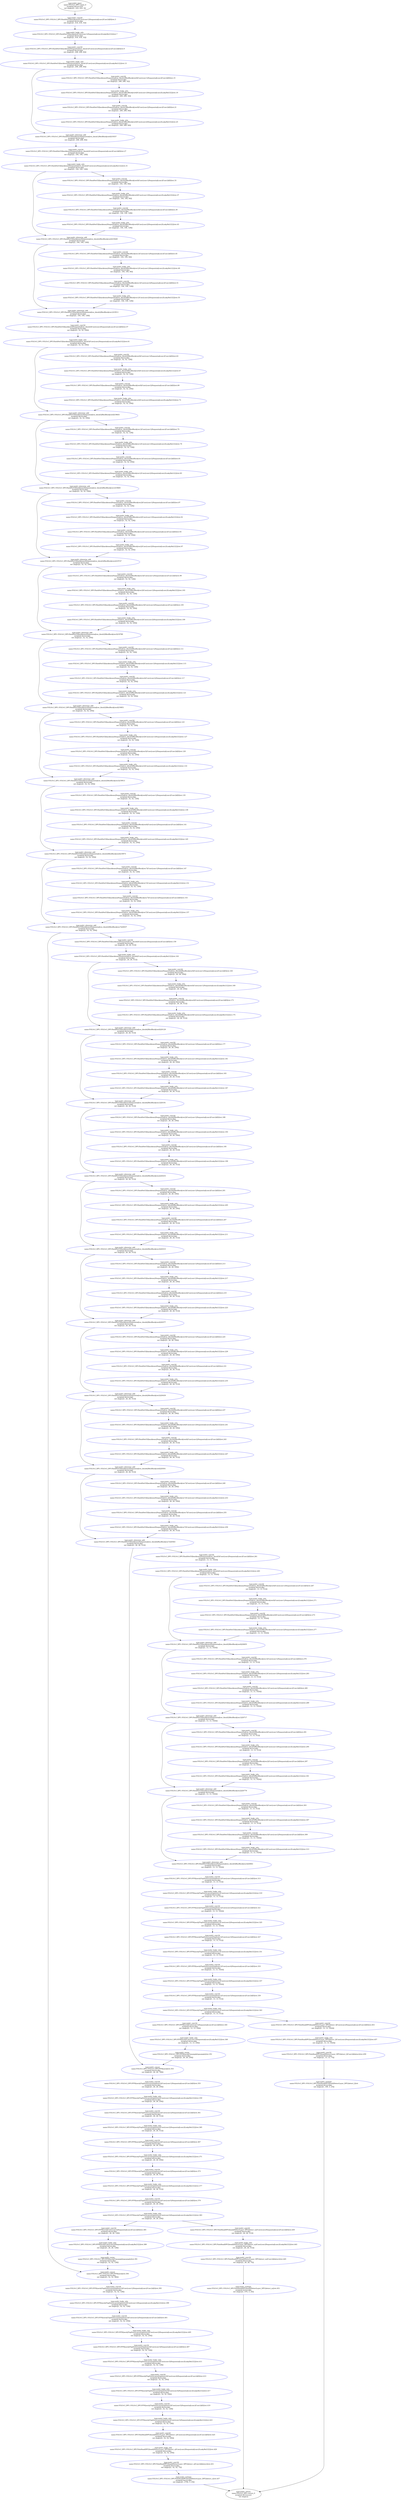 digraph YOLOv3_DPU {
	input_0 [label="type:nndct_input
name:YOLOv3_DPU::input_0
assigned device:user
out shape:[[1, 416, 416, 3]]" color=black]
	"YOLOv3_DPU/DarkNet53[backbone]/Conv[conv1]/Sequential[conv]/Conv2d[0]/ret.3" [label="type:nndct_conv2d
name:YOLOv3_DPU::YOLOv3_DPU/DarkNet53[backbone]/Conv[conv1]/Sequential[conv]/Conv2d[0]/ret.3
assigned device:dpu
out shape:[[1, 416, 416, 32]]" color=blue]
	"YOLOv3_DPU/DarkNet53[backbone]/Conv[conv1]/Sequential[conv]/LeakyReLU[2]/ret.7" [label="type:nndct_leaky_relu
name:YOLOv3_DPU::YOLOv3_DPU/DarkNet53[backbone]/Conv[conv1]/Sequential[conv]/LeakyReLU[2]/ret.7
assigned device:dpu
out shape:[[1, 416, 416, 32]]" color=blue]
	"YOLOv3_DPU/DarkNet53[backbone]/Sequential[res_block1]/Conv[conv]/Sequential[conv]/Conv2d[0]/ret.9" [label="type:nndct_conv2d
name:YOLOv3_DPU::YOLOv3_DPU/DarkNet53[backbone]/Sequential[res_block1]/Conv[conv]/Sequential[conv]/Conv2d[0]/ret.9
assigned device:dpu
out shape:[[1, 208, 208, 64]]" color=blue]
	"YOLOv3_DPU/DarkNet53[backbone]/Sequential[res_block1]/Conv[conv]/Sequential[conv]/LeakyReLU[2]/ret.13" [label="type:nndct_leaky_relu
name:YOLOv3_DPU::YOLOv3_DPU/DarkNet53[backbone]/Sequential[res_block1]/Conv[conv]/Sequential[conv]/LeakyReLU[2]/ret.13
assigned device:dpu
out shape:[[1, 208, 208, 64]]" color=blue]
	"YOLOv3_DPU/DarkNet53[backbone]/Sequential[res_block1]/ResBlock[res0]/Conv[conv1]/Sequential[conv]/Conv2d[0]/ret.15" [label="type:nndct_conv2d
name:YOLOv3_DPU::YOLOv3_DPU/DarkNet53[backbone]/Sequential[res_block1]/ResBlock[res0]/Conv[conv1]/Sequential[conv]/Conv2d[0]/ret.15
assigned device:dpu
out shape:[[1, 208, 208, 32]]" color=blue]
	"YOLOv3_DPU/DarkNet53[backbone]/Sequential[res_block1]/ResBlock[res0]/Conv[conv1]/Sequential[conv]/LeakyReLU[2]/ret.19" [label="type:nndct_leaky_relu
name:YOLOv3_DPU::YOLOv3_DPU/DarkNet53[backbone]/Sequential[res_block1]/ResBlock[res0]/Conv[conv1]/Sequential[conv]/LeakyReLU[2]/ret.19
assigned device:dpu
out shape:[[1, 208, 208, 32]]" color=blue]
	"YOLOv3_DPU/DarkNet53[backbone]/Sequential[res_block1]/ResBlock[res0]/Conv[conv2]/Sequential[conv]/Conv2d[0]/ret.21" [label="type:nndct_conv2d
name:YOLOv3_DPU::YOLOv3_DPU/DarkNet53[backbone]/Sequential[res_block1]/ResBlock[res0]/Conv[conv2]/Sequential[conv]/Conv2d[0]/ret.21
assigned device:dpu
out shape:[[1, 208, 208, 64]]" color=blue]
	"YOLOv3_DPU/DarkNet53[backbone]/Sequential[res_block1]/ResBlock[res0]/Conv[conv2]/Sequential[conv]/LeakyReLU[2]/ret.25" [label="type:nndct_leaky_relu
name:YOLOv3_DPU::YOLOv3_DPU/DarkNet53[backbone]/Sequential[res_block1]/ResBlock[res0]/Conv[conv2]/Sequential[conv]/LeakyReLU[2]/ret.25
assigned device:dpu
out shape:[[1, 208, 208, 64]]" color=blue]
	"YOLOv3_DPU/DarkNet53[backbone]/Sequential[res_block1]/ResBlock[res0]/19357" [label="type:nndct_elemwise_add
name:YOLOv3_DPU::YOLOv3_DPU/DarkNet53[backbone]/Sequential[res_block1]/ResBlock[res0]/19357
assigned device:dpu
out shape:[[1, 208, 208, 64]]" color=blue]
	"YOLOv3_DPU/DarkNet53[backbone]/Sequential[res_block2]/Conv[conv]/Sequential[conv]/Conv2d[0]/ret.27" [label="type:nndct_conv2d
name:YOLOv3_DPU::YOLOv3_DPU/DarkNet53[backbone]/Sequential[res_block2]/Conv[conv]/Sequential[conv]/Conv2d[0]/ret.27
assigned device:dpu
out shape:[[1, 104, 104, 128]]" color=blue]
	"YOLOv3_DPU/DarkNet53[backbone]/Sequential[res_block2]/Conv[conv]/Sequential[conv]/LeakyReLU[2]/ret.31" [label="type:nndct_leaky_relu
name:YOLOv3_DPU::YOLOv3_DPU/DarkNet53[backbone]/Sequential[res_block2]/Conv[conv]/Sequential[conv]/LeakyReLU[2]/ret.31
assigned device:dpu
out shape:[[1, 104, 104, 128]]" color=blue]
	"YOLOv3_DPU/DarkNet53[backbone]/Sequential[res_block2]/ResBlock[res0]/Conv[conv1]/Sequential[conv]/Conv2d[0]/ret.33" [label="type:nndct_conv2d
name:YOLOv3_DPU::YOLOv3_DPU/DarkNet53[backbone]/Sequential[res_block2]/ResBlock[res0]/Conv[conv1]/Sequential[conv]/Conv2d[0]/ret.33
assigned device:dpu
out shape:[[1, 104, 104, 64]]" color=blue]
	"YOLOv3_DPU/DarkNet53[backbone]/Sequential[res_block2]/ResBlock[res0]/Conv[conv1]/Sequential[conv]/LeakyReLU[2]/ret.37" [label="type:nndct_leaky_relu
name:YOLOv3_DPU::YOLOv3_DPU/DarkNet53[backbone]/Sequential[res_block2]/ResBlock[res0]/Conv[conv1]/Sequential[conv]/LeakyReLU[2]/ret.37
assigned device:dpu
out shape:[[1, 104, 104, 64]]" color=blue]
	"YOLOv3_DPU/DarkNet53[backbone]/Sequential[res_block2]/ResBlock[res0]/Conv[conv2]/Sequential[conv]/Conv2d[0]/ret.39" [label="type:nndct_conv2d
name:YOLOv3_DPU::YOLOv3_DPU/DarkNet53[backbone]/Sequential[res_block2]/ResBlock[res0]/Conv[conv2]/Sequential[conv]/Conv2d[0]/ret.39
assigned device:dpu
out shape:[[1, 104, 104, 128]]" color=blue]
	"YOLOv3_DPU/DarkNet53[backbone]/Sequential[res_block2]/ResBlock[res0]/Conv[conv2]/Sequential[conv]/LeakyReLU[2]/ret.43" [label="type:nndct_leaky_relu
name:YOLOv3_DPU::YOLOv3_DPU/DarkNet53[backbone]/Sequential[res_block2]/ResBlock[res0]/Conv[conv2]/Sequential[conv]/LeakyReLU[2]/ret.43
assigned device:dpu
out shape:[[1, 104, 104, 128]]" color=blue]
	"YOLOv3_DPU/DarkNet53[backbone]/Sequential[res_block2]/ResBlock[res0]/19449" [label="type:nndct_elemwise_add
name:YOLOv3_DPU::YOLOv3_DPU/DarkNet53[backbone]/Sequential[res_block2]/ResBlock[res0]/19449
assigned device:dpu
out shape:[[1, 104, 104, 128]]" color=blue]
	"YOLOv3_DPU/DarkNet53[backbone]/Sequential[res_block2]/ResBlock[res1]/Conv[conv1]/Sequential[conv]/Conv2d[0]/ret.45" [label="type:nndct_conv2d
name:YOLOv3_DPU::YOLOv3_DPU/DarkNet53[backbone]/Sequential[res_block2]/ResBlock[res1]/Conv[conv1]/Sequential[conv]/Conv2d[0]/ret.45
assigned device:dpu
out shape:[[1, 104, 104, 64]]" color=blue]
	"YOLOv3_DPU/DarkNet53[backbone]/Sequential[res_block2]/ResBlock[res1]/Conv[conv1]/Sequential[conv]/LeakyReLU[2]/ret.49" [label="type:nndct_leaky_relu
name:YOLOv3_DPU::YOLOv3_DPU/DarkNet53[backbone]/Sequential[res_block2]/ResBlock[res1]/Conv[conv1]/Sequential[conv]/LeakyReLU[2]/ret.49
assigned device:dpu
out shape:[[1, 104, 104, 64]]" color=blue]
	"YOLOv3_DPU/DarkNet53[backbone]/Sequential[res_block2]/ResBlock[res1]/Conv[conv2]/Sequential[conv]/Conv2d[0]/ret.51" [label="type:nndct_conv2d
name:YOLOv3_DPU::YOLOv3_DPU/DarkNet53[backbone]/Sequential[res_block2]/ResBlock[res1]/Conv[conv2]/Sequential[conv]/Conv2d[0]/ret.51
assigned device:dpu
out shape:[[1, 104, 104, 128]]" color=blue]
	"YOLOv3_DPU/DarkNet53[backbone]/Sequential[res_block2]/ResBlock[res1]/Conv[conv2]/Sequential[conv]/LeakyReLU[2]/ret.55" [label="type:nndct_leaky_relu
name:YOLOv3_DPU::YOLOv3_DPU/DarkNet53[backbone]/Sequential[res_block2]/ResBlock[res1]/Conv[conv2]/Sequential[conv]/LeakyReLU[2]/ret.55
assigned device:dpu
out shape:[[1, 104, 104, 128]]" color=blue]
	"YOLOv3_DPU/DarkNet53[backbone]/Sequential[res_block2]/ResBlock[res1]/19511" [label="type:nndct_elemwise_add
name:YOLOv3_DPU::YOLOv3_DPU/DarkNet53[backbone]/Sequential[res_block2]/ResBlock[res1]/19511
assigned device:dpu
out shape:[[1, 104, 104, 128]]" color=blue]
	"YOLOv3_DPU/DarkNet53[backbone]/Sequential[res_block3]/Conv[conv]/Sequential[conv]/Conv2d[0]/ret.57" [label="type:nndct_conv2d
name:YOLOv3_DPU::YOLOv3_DPU/DarkNet53[backbone]/Sequential[res_block3]/Conv[conv]/Sequential[conv]/Conv2d[0]/ret.57
assigned device:dpu
out shape:[[1, 52, 52, 256]]" color=blue]
	"YOLOv3_DPU/DarkNet53[backbone]/Sequential[res_block3]/Conv[conv]/Sequential[conv]/LeakyReLU[2]/ret.61" [label="type:nndct_leaky_relu
name:YOLOv3_DPU::YOLOv3_DPU/DarkNet53[backbone]/Sequential[res_block3]/Conv[conv]/Sequential[conv]/LeakyReLU[2]/ret.61
assigned device:dpu
out shape:[[1, 52, 52, 256]]" color=blue]
	"YOLOv3_DPU/DarkNet53[backbone]/Sequential[res_block3]/ResBlock[res0]/Conv[conv1]/Sequential[conv]/Conv2d[0]/ret.63" [label="type:nndct_conv2d
name:YOLOv3_DPU::YOLOv3_DPU/DarkNet53[backbone]/Sequential[res_block3]/ResBlock[res0]/Conv[conv1]/Sequential[conv]/Conv2d[0]/ret.63
assigned device:dpu
out shape:[[1, 52, 52, 128]]" color=blue]
	"YOLOv3_DPU/DarkNet53[backbone]/Sequential[res_block3]/ResBlock[res0]/Conv[conv1]/Sequential[conv]/LeakyReLU[2]/ret.67" [label="type:nndct_leaky_relu
name:YOLOv3_DPU::YOLOv3_DPU/DarkNet53[backbone]/Sequential[res_block3]/ResBlock[res0]/Conv[conv1]/Sequential[conv]/LeakyReLU[2]/ret.67
assigned device:dpu
out shape:[[1, 52, 52, 128]]" color=blue]
	"YOLOv3_DPU/DarkNet53[backbone]/Sequential[res_block3]/ResBlock[res0]/Conv[conv2]/Sequential[conv]/Conv2d[0]/ret.69" [label="type:nndct_conv2d
name:YOLOv3_DPU::YOLOv3_DPU/DarkNet53[backbone]/Sequential[res_block3]/ResBlock[res0]/Conv[conv2]/Sequential[conv]/Conv2d[0]/ret.69
assigned device:dpu
out shape:[[1, 52, 52, 256]]" color=blue]
	"YOLOv3_DPU/DarkNet53[backbone]/Sequential[res_block3]/ResBlock[res0]/Conv[conv2]/Sequential[conv]/LeakyReLU[2]/ret.73" [label="type:nndct_leaky_relu
name:YOLOv3_DPU::YOLOv3_DPU/DarkNet53[backbone]/Sequential[res_block3]/ResBlock[res0]/Conv[conv2]/Sequential[conv]/LeakyReLU[2]/ret.73
assigned device:dpu
out shape:[[1, 52, 52, 256]]" color=blue]
	"YOLOv3_DPU/DarkNet53[backbone]/Sequential[res_block3]/ResBlock[res0]/19603" [label="type:nndct_elemwise_add
name:YOLOv3_DPU::YOLOv3_DPU/DarkNet53[backbone]/Sequential[res_block3]/ResBlock[res0]/19603
assigned device:dpu
out shape:[[1, 52, 52, 256]]" color=blue]
	"YOLOv3_DPU/DarkNet53[backbone]/Sequential[res_block3]/ResBlock[res1]/Conv[conv1]/Sequential[conv]/Conv2d[0]/ret.75" [label="type:nndct_conv2d
name:YOLOv3_DPU::YOLOv3_DPU/DarkNet53[backbone]/Sequential[res_block3]/ResBlock[res1]/Conv[conv1]/Sequential[conv]/Conv2d[0]/ret.75
assigned device:dpu
out shape:[[1, 52, 52, 128]]" color=blue]
	"YOLOv3_DPU/DarkNet53[backbone]/Sequential[res_block3]/ResBlock[res1]/Conv[conv1]/Sequential[conv]/LeakyReLU[2]/ret.79" [label="type:nndct_leaky_relu
name:YOLOv3_DPU::YOLOv3_DPU/DarkNet53[backbone]/Sequential[res_block3]/ResBlock[res1]/Conv[conv1]/Sequential[conv]/LeakyReLU[2]/ret.79
assigned device:dpu
out shape:[[1, 52, 52, 128]]" color=blue]
	"YOLOv3_DPU/DarkNet53[backbone]/Sequential[res_block3]/ResBlock[res1]/Conv[conv2]/Sequential[conv]/Conv2d[0]/ret.81" [label="type:nndct_conv2d
name:YOLOv3_DPU::YOLOv3_DPU/DarkNet53[backbone]/Sequential[res_block3]/ResBlock[res1]/Conv[conv2]/Sequential[conv]/Conv2d[0]/ret.81
assigned device:dpu
out shape:[[1, 52, 52, 256]]" color=blue]
	"YOLOv3_DPU/DarkNet53[backbone]/Sequential[res_block3]/ResBlock[res1]/Conv[conv2]/Sequential[conv]/LeakyReLU[2]/ret.85" [label="type:nndct_leaky_relu
name:YOLOv3_DPU::YOLOv3_DPU/DarkNet53[backbone]/Sequential[res_block3]/ResBlock[res1]/Conv[conv2]/Sequential[conv]/LeakyReLU[2]/ret.85
assigned device:dpu
out shape:[[1, 52, 52, 256]]" color=blue]
	"YOLOv3_DPU/DarkNet53[backbone]/Sequential[res_block3]/ResBlock[res1]/19665" [label="type:nndct_elemwise_add
name:YOLOv3_DPU::YOLOv3_DPU/DarkNet53[backbone]/Sequential[res_block3]/ResBlock[res1]/19665
assigned device:dpu
out shape:[[1, 52, 52, 256]]" color=blue]
	"YOLOv3_DPU/DarkNet53[backbone]/Sequential[res_block3]/ResBlock[res2]/Conv[conv1]/Sequential[conv]/Conv2d[0]/ret.87" [label="type:nndct_conv2d
name:YOLOv3_DPU::YOLOv3_DPU/DarkNet53[backbone]/Sequential[res_block3]/ResBlock[res2]/Conv[conv1]/Sequential[conv]/Conv2d[0]/ret.87
assigned device:dpu
out shape:[[1, 52, 52, 128]]" color=blue]
	"YOLOv3_DPU/DarkNet53[backbone]/Sequential[res_block3]/ResBlock[res2]/Conv[conv1]/Sequential[conv]/LeakyReLU[2]/ret.91" [label="type:nndct_leaky_relu
name:YOLOv3_DPU::YOLOv3_DPU/DarkNet53[backbone]/Sequential[res_block3]/ResBlock[res2]/Conv[conv1]/Sequential[conv]/LeakyReLU[2]/ret.91
assigned device:dpu
out shape:[[1, 52, 52, 128]]" color=blue]
	"YOLOv3_DPU/DarkNet53[backbone]/Sequential[res_block3]/ResBlock[res2]/Conv[conv2]/Sequential[conv]/Conv2d[0]/ret.93" [label="type:nndct_conv2d
name:YOLOv3_DPU::YOLOv3_DPU/DarkNet53[backbone]/Sequential[res_block3]/ResBlock[res2]/Conv[conv2]/Sequential[conv]/Conv2d[0]/ret.93
assigned device:dpu
out shape:[[1, 52, 52, 256]]" color=blue]
	"YOLOv3_DPU/DarkNet53[backbone]/Sequential[res_block3]/ResBlock[res2]/Conv[conv2]/Sequential[conv]/LeakyReLU[2]/ret.97" [label="type:nndct_leaky_relu
name:YOLOv3_DPU::YOLOv3_DPU/DarkNet53[backbone]/Sequential[res_block3]/ResBlock[res2]/Conv[conv2]/Sequential[conv]/LeakyReLU[2]/ret.97
assigned device:dpu
out shape:[[1, 52, 52, 256]]" color=blue]
	"YOLOv3_DPU/DarkNet53[backbone]/Sequential[res_block3]/ResBlock[res2]/19727" [label="type:nndct_elemwise_add
name:YOLOv3_DPU::YOLOv3_DPU/DarkNet53[backbone]/Sequential[res_block3]/ResBlock[res2]/19727
assigned device:dpu
out shape:[[1, 52, 52, 256]]" color=blue]
	"YOLOv3_DPU/DarkNet53[backbone]/Sequential[res_block3]/ResBlock[res3]/Conv[conv1]/Sequential[conv]/Conv2d[0]/ret.99" [label="type:nndct_conv2d
name:YOLOv3_DPU::YOLOv3_DPU/DarkNet53[backbone]/Sequential[res_block3]/ResBlock[res3]/Conv[conv1]/Sequential[conv]/Conv2d[0]/ret.99
assigned device:dpu
out shape:[[1, 52, 52, 128]]" color=blue]
	"YOLOv3_DPU/DarkNet53[backbone]/Sequential[res_block3]/ResBlock[res3]/Conv[conv1]/Sequential[conv]/LeakyReLU[2]/ret.103" [label="type:nndct_leaky_relu
name:YOLOv3_DPU::YOLOv3_DPU/DarkNet53[backbone]/Sequential[res_block3]/ResBlock[res3]/Conv[conv1]/Sequential[conv]/LeakyReLU[2]/ret.103
assigned device:dpu
out shape:[[1, 52, 52, 128]]" color=blue]
	"YOLOv3_DPU/DarkNet53[backbone]/Sequential[res_block3]/ResBlock[res3]/Conv[conv2]/Sequential[conv]/Conv2d[0]/ret.105" [label="type:nndct_conv2d
name:YOLOv3_DPU::YOLOv3_DPU/DarkNet53[backbone]/Sequential[res_block3]/ResBlock[res3]/Conv[conv2]/Sequential[conv]/Conv2d[0]/ret.105
assigned device:dpu
out shape:[[1, 52, 52, 256]]" color=blue]
	"YOLOv3_DPU/DarkNet53[backbone]/Sequential[res_block3]/ResBlock[res3]/Conv[conv2]/Sequential[conv]/LeakyReLU[2]/ret.109" [label="type:nndct_leaky_relu
name:YOLOv3_DPU::YOLOv3_DPU/DarkNet53[backbone]/Sequential[res_block3]/ResBlock[res3]/Conv[conv2]/Sequential[conv]/LeakyReLU[2]/ret.109
assigned device:dpu
out shape:[[1, 52, 52, 256]]" color=blue]
	"YOLOv3_DPU/DarkNet53[backbone]/Sequential[res_block3]/ResBlock[res3]/19789" [label="type:nndct_elemwise_add
name:YOLOv3_DPU::YOLOv3_DPU/DarkNet53[backbone]/Sequential[res_block3]/ResBlock[res3]/19789
assigned device:dpu
out shape:[[1, 52, 52, 256]]" color=blue]
	"YOLOv3_DPU/DarkNet53[backbone]/Sequential[res_block3]/ResBlock[res4]/Conv[conv1]/Sequential[conv]/Conv2d[0]/ret.111" [label="type:nndct_conv2d
name:YOLOv3_DPU::YOLOv3_DPU/DarkNet53[backbone]/Sequential[res_block3]/ResBlock[res4]/Conv[conv1]/Sequential[conv]/Conv2d[0]/ret.111
assigned device:dpu
out shape:[[1, 52, 52, 128]]" color=blue]
	"YOLOv3_DPU/DarkNet53[backbone]/Sequential[res_block3]/ResBlock[res4]/Conv[conv1]/Sequential[conv]/LeakyReLU[2]/ret.115" [label="type:nndct_leaky_relu
name:YOLOv3_DPU::YOLOv3_DPU/DarkNet53[backbone]/Sequential[res_block3]/ResBlock[res4]/Conv[conv1]/Sequential[conv]/LeakyReLU[2]/ret.115
assigned device:dpu
out shape:[[1, 52, 52, 128]]" color=blue]
	"YOLOv3_DPU/DarkNet53[backbone]/Sequential[res_block3]/ResBlock[res4]/Conv[conv2]/Sequential[conv]/Conv2d[0]/ret.117" [label="type:nndct_conv2d
name:YOLOv3_DPU::YOLOv3_DPU/DarkNet53[backbone]/Sequential[res_block3]/ResBlock[res4]/Conv[conv2]/Sequential[conv]/Conv2d[0]/ret.117
assigned device:dpu
out shape:[[1, 52, 52, 256]]" color=blue]
	"YOLOv3_DPU/DarkNet53[backbone]/Sequential[res_block3]/ResBlock[res4]/Conv[conv2]/Sequential[conv]/LeakyReLU[2]/ret.121" [label="type:nndct_leaky_relu
name:YOLOv3_DPU::YOLOv3_DPU/DarkNet53[backbone]/Sequential[res_block3]/ResBlock[res4]/Conv[conv2]/Sequential[conv]/LeakyReLU[2]/ret.121
assigned device:dpu
out shape:[[1, 52, 52, 256]]" color=blue]
	"YOLOv3_DPU/DarkNet53[backbone]/Sequential[res_block3]/ResBlock[res4]/19851" [label="type:nndct_elemwise_add
name:YOLOv3_DPU::YOLOv3_DPU/DarkNet53[backbone]/Sequential[res_block3]/ResBlock[res4]/19851
assigned device:dpu
out shape:[[1, 52, 52, 256]]" color=blue]
	"YOLOv3_DPU/DarkNet53[backbone]/Sequential[res_block3]/ResBlock[res5]/Conv[conv1]/Sequential[conv]/Conv2d[0]/ret.123" [label="type:nndct_conv2d
name:YOLOv3_DPU::YOLOv3_DPU/DarkNet53[backbone]/Sequential[res_block3]/ResBlock[res5]/Conv[conv1]/Sequential[conv]/Conv2d[0]/ret.123
assigned device:dpu
out shape:[[1, 52, 52, 128]]" color=blue]
	"YOLOv3_DPU/DarkNet53[backbone]/Sequential[res_block3]/ResBlock[res5]/Conv[conv1]/Sequential[conv]/LeakyReLU[2]/ret.127" [label="type:nndct_leaky_relu
name:YOLOv3_DPU::YOLOv3_DPU/DarkNet53[backbone]/Sequential[res_block3]/ResBlock[res5]/Conv[conv1]/Sequential[conv]/LeakyReLU[2]/ret.127
assigned device:dpu
out shape:[[1, 52, 52, 128]]" color=blue]
	"YOLOv3_DPU/DarkNet53[backbone]/Sequential[res_block3]/ResBlock[res5]/Conv[conv2]/Sequential[conv]/Conv2d[0]/ret.129" [label="type:nndct_conv2d
name:YOLOv3_DPU::YOLOv3_DPU/DarkNet53[backbone]/Sequential[res_block3]/ResBlock[res5]/Conv[conv2]/Sequential[conv]/Conv2d[0]/ret.129
assigned device:dpu
out shape:[[1, 52, 52, 256]]" color=blue]
	"YOLOv3_DPU/DarkNet53[backbone]/Sequential[res_block3]/ResBlock[res5]/Conv[conv2]/Sequential[conv]/LeakyReLU[2]/ret.133" [label="type:nndct_leaky_relu
name:YOLOv3_DPU::YOLOv3_DPU/DarkNet53[backbone]/Sequential[res_block3]/ResBlock[res5]/Conv[conv2]/Sequential[conv]/LeakyReLU[2]/ret.133
assigned device:dpu
out shape:[[1, 52, 52, 256]]" color=blue]
	"YOLOv3_DPU/DarkNet53[backbone]/Sequential[res_block3]/ResBlock[res5]/19913" [label="type:nndct_elemwise_add
name:YOLOv3_DPU::YOLOv3_DPU/DarkNet53[backbone]/Sequential[res_block3]/ResBlock[res5]/19913
assigned device:dpu
out shape:[[1, 52, 52, 256]]" color=blue]
	"YOLOv3_DPU/DarkNet53[backbone]/Sequential[res_block3]/ResBlock[res6]/Conv[conv1]/Sequential[conv]/Conv2d[0]/ret.135" [label="type:nndct_conv2d
name:YOLOv3_DPU::YOLOv3_DPU/DarkNet53[backbone]/Sequential[res_block3]/ResBlock[res6]/Conv[conv1]/Sequential[conv]/Conv2d[0]/ret.135
assigned device:dpu
out shape:[[1, 52, 52, 128]]" color=blue]
	"YOLOv3_DPU/DarkNet53[backbone]/Sequential[res_block3]/ResBlock[res6]/Conv[conv1]/Sequential[conv]/LeakyReLU[2]/ret.139" [label="type:nndct_leaky_relu
name:YOLOv3_DPU::YOLOv3_DPU/DarkNet53[backbone]/Sequential[res_block3]/ResBlock[res6]/Conv[conv1]/Sequential[conv]/LeakyReLU[2]/ret.139
assigned device:dpu
out shape:[[1, 52, 52, 128]]" color=blue]
	"YOLOv3_DPU/DarkNet53[backbone]/Sequential[res_block3]/ResBlock[res6]/Conv[conv2]/Sequential[conv]/Conv2d[0]/ret.141" [label="type:nndct_conv2d
name:YOLOv3_DPU::YOLOv3_DPU/DarkNet53[backbone]/Sequential[res_block3]/ResBlock[res6]/Conv[conv2]/Sequential[conv]/Conv2d[0]/ret.141
assigned device:dpu
out shape:[[1, 52, 52, 256]]" color=blue]
	"YOLOv3_DPU/DarkNet53[backbone]/Sequential[res_block3]/ResBlock[res6]/Conv[conv2]/Sequential[conv]/LeakyReLU[2]/ret.145" [label="type:nndct_leaky_relu
name:YOLOv3_DPU::YOLOv3_DPU/DarkNet53[backbone]/Sequential[res_block3]/ResBlock[res6]/Conv[conv2]/Sequential[conv]/LeakyReLU[2]/ret.145
assigned device:dpu
out shape:[[1, 52, 52, 256]]" color=blue]
	"YOLOv3_DPU/DarkNet53[backbone]/Sequential[res_block3]/ResBlock[res6]/19975" [label="type:nndct_elemwise_add
name:YOLOv3_DPU::YOLOv3_DPU/DarkNet53[backbone]/Sequential[res_block3]/ResBlock[res6]/19975
assigned device:dpu
out shape:[[1, 52, 52, 256]]" color=blue]
	"YOLOv3_DPU/DarkNet53[backbone]/Sequential[res_block3]/ResBlock[res7]/Conv[conv1]/Sequential[conv]/Conv2d[0]/ret.147" [label="type:nndct_conv2d
name:YOLOv3_DPU::YOLOv3_DPU/DarkNet53[backbone]/Sequential[res_block3]/ResBlock[res7]/Conv[conv1]/Sequential[conv]/Conv2d[0]/ret.147
assigned device:dpu
out shape:[[1, 52, 52, 128]]" color=blue]
	"YOLOv3_DPU/DarkNet53[backbone]/Sequential[res_block3]/ResBlock[res7]/Conv[conv1]/Sequential[conv]/LeakyReLU[2]/ret.151" [label="type:nndct_leaky_relu
name:YOLOv3_DPU::YOLOv3_DPU/DarkNet53[backbone]/Sequential[res_block3]/ResBlock[res7]/Conv[conv1]/Sequential[conv]/LeakyReLU[2]/ret.151
assigned device:dpu
out shape:[[1, 52, 52, 128]]" color=blue]
	"YOLOv3_DPU/DarkNet53[backbone]/Sequential[res_block3]/ResBlock[res7]/Conv[conv2]/Sequential[conv]/Conv2d[0]/ret.153" [label="type:nndct_conv2d
name:YOLOv3_DPU::YOLOv3_DPU/DarkNet53[backbone]/Sequential[res_block3]/ResBlock[res7]/Conv[conv2]/Sequential[conv]/Conv2d[0]/ret.153
assigned device:dpu
out shape:[[1, 52, 52, 256]]" color=blue]
	"YOLOv3_DPU/DarkNet53[backbone]/Sequential[res_block3]/ResBlock[res7]/Conv[conv2]/Sequential[conv]/LeakyReLU[2]/ret.157" [label="type:nndct_leaky_relu
name:YOLOv3_DPU::YOLOv3_DPU/DarkNet53[backbone]/Sequential[res_block3]/ResBlock[res7]/Conv[conv2]/Sequential[conv]/LeakyReLU[2]/ret.157
assigned device:dpu
out shape:[[1, 52, 52, 256]]" color=blue]
	"YOLOv3_DPU/DarkNet53[backbone]/Sequential[res_block3]/ResBlock[res7]/20037" [label="type:nndct_elemwise_add
name:YOLOv3_DPU::YOLOv3_DPU/DarkNet53[backbone]/Sequential[res_block3]/ResBlock[res7]/20037
assigned device:dpu
out shape:[[1, 52, 52, 256]]" color=blue]
	"YOLOv3_DPU/DarkNet53[backbone]/Sequential[res_block4]/Conv[conv]/Sequential[conv]/Conv2d[0]/ret.159" [label="type:nndct_conv2d
name:YOLOv3_DPU::YOLOv3_DPU/DarkNet53[backbone]/Sequential[res_block4]/Conv[conv]/Sequential[conv]/Conv2d[0]/ret.159
assigned device:dpu
out shape:[[1, 26, 26, 512]]" color=blue]
	"YOLOv3_DPU/DarkNet53[backbone]/Sequential[res_block4]/Conv[conv]/Sequential[conv]/LeakyReLU[2]/ret.163" [label="type:nndct_leaky_relu
name:YOLOv3_DPU::YOLOv3_DPU/DarkNet53[backbone]/Sequential[res_block4]/Conv[conv]/Sequential[conv]/LeakyReLU[2]/ret.163
assigned device:dpu
out shape:[[1, 26, 26, 512]]" color=blue]
	"YOLOv3_DPU/DarkNet53[backbone]/Sequential[res_block4]/ResBlock[res0]/Conv[conv1]/Sequential[conv]/Conv2d[0]/ret.165" [label="type:nndct_conv2d
name:YOLOv3_DPU::YOLOv3_DPU/DarkNet53[backbone]/Sequential[res_block4]/ResBlock[res0]/Conv[conv1]/Sequential[conv]/Conv2d[0]/ret.165
assigned device:dpu
out shape:[[1, 26, 26, 256]]" color=blue]
	"YOLOv3_DPU/DarkNet53[backbone]/Sequential[res_block4]/ResBlock[res0]/Conv[conv1]/Sequential[conv]/LeakyReLU[2]/ret.169" [label="type:nndct_leaky_relu
name:YOLOv3_DPU::YOLOv3_DPU/DarkNet53[backbone]/Sequential[res_block4]/ResBlock[res0]/Conv[conv1]/Sequential[conv]/LeakyReLU[2]/ret.169
assigned device:dpu
out shape:[[1, 26, 26, 256]]" color=blue]
	"YOLOv3_DPU/DarkNet53[backbone]/Sequential[res_block4]/ResBlock[res0]/Conv[conv2]/Sequential[conv]/Conv2d[0]/ret.171" [label="type:nndct_conv2d
name:YOLOv3_DPU::YOLOv3_DPU/DarkNet53[backbone]/Sequential[res_block4]/ResBlock[res0]/Conv[conv2]/Sequential[conv]/Conv2d[0]/ret.171
assigned device:dpu
out shape:[[1, 26, 26, 512]]" color=blue]
	"YOLOv3_DPU/DarkNet53[backbone]/Sequential[res_block4]/ResBlock[res0]/Conv[conv2]/Sequential[conv]/LeakyReLU[2]/ret.175" [label="type:nndct_leaky_relu
name:YOLOv3_DPU::YOLOv3_DPU/DarkNet53[backbone]/Sequential[res_block4]/ResBlock[res0]/Conv[conv2]/Sequential[conv]/LeakyReLU[2]/ret.175
assigned device:dpu
out shape:[[1, 26, 26, 512]]" color=blue]
	"YOLOv3_DPU/DarkNet53[backbone]/Sequential[res_block4]/ResBlock[res0]/20129" [label="type:nndct_elemwise_add
name:YOLOv3_DPU::YOLOv3_DPU/DarkNet53[backbone]/Sequential[res_block4]/ResBlock[res0]/20129
assigned device:dpu
out shape:[[1, 26, 26, 512]]" color=blue]
	"YOLOv3_DPU/DarkNet53[backbone]/Sequential[res_block4]/ResBlock[res1]/Conv[conv1]/Sequential[conv]/Conv2d[0]/ret.177" [label="type:nndct_conv2d
name:YOLOv3_DPU::YOLOv3_DPU/DarkNet53[backbone]/Sequential[res_block4]/ResBlock[res1]/Conv[conv1]/Sequential[conv]/Conv2d[0]/ret.177
assigned device:dpu
out shape:[[1, 26, 26, 256]]" color=blue]
	"YOLOv3_DPU/DarkNet53[backbone]/Sequential[res_block4]/ResBlock[res1]/Conv[conv1]/Sequential[conv]/LeakyReLU[2]/ret.181" [label="type:nndct_leaky_relu
name:YOLOv3_DPU::YOLOv3_DPU/DarkNet53[backbone]/Sequential[res_block4]/ResBlock[res1]/Conv[conv1]/Sequential[conv]/LeakyReLU[2]/ret.181
assigned device:dpu
out shape:[[1, 26, 26, 256]]" color=blue]
	"YOLOv3_DPU/DarkNet53[backbone]/Sequential[res_block4]/ResBlock[res1]/Conv[conv2]/Sequential[conv]/Conv2d[0]/ret.183" [label="type:nndct_conv2d
name:YOLOv3_DPU::YOLOv3_DPU/DarkNet53[backbone]/Sequential[res_block4]/ResBlock[res1]/Conv[conv2]/Sequential[conv]/Conv2d[0]/ret.183
assigned device:dpu
out shape:[[1, 26, 26, 512]]" color=blue]
	"YOLOv3_DPU/DarkNet53[backbone]/Sequential[res_block4]/ResBlock[res1]/Conv[conv2]/Sequential[conv]/LeakyReLU[2]/ret.187" [label="type:nndct_leaky_relu
name:YOLOv3_DPU::YOLOv3_DPU/DarkNet53[backbone]/Sequential[res_block4]/ResBlock[res1]/Conv[conv2]/Sequential[conv]/LeakyReLU[2]/ret.187
assigned device:dpu
out shape:[[1, 26, 26, 512]]" color=blue]
	"YOLOv3_DPU/DarkNet53[backbone]/Sequential[res_block4]/ResBlock[res1]/20191" [label="type:nndct_elemwise_add
name:YOLOv3_DPU::YOLOv3_DPU/DarkNet53[backbone]/Sequential[res_block4]/ResBlock[res1]/20191
assigned device:dpu
out shape:[[1, 26, 26, 512]]" color=blue]
	"YOLOv3_DPU/DarkNet53[backbone]/Sequential[res_block4]/ResBlock[res2]/Conv[conv1]/Sequential[conv]/Conv2d[0]/ret.189" [label="type:nndct_conv2d
name:YOLOv3_DPU::YOLOv3_DPU/DarkNet53[backbone]/Sequential[res_block4]/ResBlock[res2]/Conv[conv1]/Sequential[conv]/Conv2d[0]/ret.189
assigned device:dpu
out shape:[[1, 26, 26, 256]]" color=blue]
	"YOLOv3_DPU/DarkNet53[backbone]/Sequential[res_block4]/ResBlock[res2]/Conv[conv1]/Sequential[conv]/LeakyReLU[2]/ret.193" [label="type:nndct_leaky_relu
name:YOLOv3_DPU::YOLOv3_DPU/DarkNet53[backbone]/Sequential[res_block4]/ResBlock[res2]/Conv[conv1]/Sequential[conv]/LeakyReLU[2]/ret.193
assigned device:dpu
out shape:[[1, 26, 26, 256]]" color=blue]
	"YOLOv3_DPU/DarkNet53[backbone]/Sequential[res_block4]/ResBlock[res2]/Conv[conv2]/Sequential[conv]/Conv2d[0]/ret.195" [label="type:nndct_conv2d
name:YOLOv3_DPU::YOLOv3_DPU/DarkNet53[backbone]/Sequential[res_block4]/ResBlock[res2]/Conv[conv2]/Sequential[conv]/Conv2d[0]/ret.195
assigned device:dpu
out shape:[[1, 26, 26, 512]]" color=blue]
	"YOLOv3_DPU/DarkNet53[backbone]/Sequential[res_block4]/ResBlock[res2]/Conv[conv2]/Sequential[conv]/LeakyReLU[2]/ret.199" [label="type:nndct_leaky_relu
name:YOLOv3_DPU::YOLOv3_DPU/DarkNet53[backbone]/Sequential[res_block4]/ResBlock[res2]/Conv[conv2]/Sequential[conv]/LeakyReLU[2]/ret.199
assigned device:dpu
out shape:[[1, 26, 26, 512]]" color=blue]
	"YOLOv3_DPU/DarkNet53[backbone]/Sequential[res_block4]/ResBlock[res2]/20253" [label="type:nndct_elemwise_add
name:YOLOv3_DPU::YOLOv3_DPU/DarkNet53[backbone]/Sequential[res_block4]/ResBlock[res2]/20253
assigned device:dpu
out shape:[[1, 26, 26, 512]]" color=blue]
	"YOLOv3_DPU/DarkNet53[backbone]/Sequential[res_block4]/ResBlock[res3]/Conv[conv1]/Sequential[conv]/Conv2d[0]/ret.201" [label="type:nndct_conv2d
name:YOLOv3_DPU::YOLOv3_DPU/DarkNet53[backbone]/Sequential[res_block4]/ResBlock[res3]/Conv[conv1]/Sequential[conv]/Conv2d[0]/ret.201
assigned device:dpu
out shape:[[1, 26, 26, 256]]" color=blue]
	"YOLOv3_DPU/DarkNet53[backbone]/Sequential[res_block4]/ResBlock[res3]/Conv[conv1]/Sequential[conv]/LeakyReLU[2]/ret.205" [label="type:nndct_leaky_relu
name:YOLOv3_DPU::YOLOv3_DPU/DarkNet53[backbone]/Sequential[res_block4]/ResBlock[res3]/Conv[conv1]/Sequential[conv]/LeakyReLU[2]/ret.205
assigned device:dpu
out shape:[[1, 26, 26, 256]]" color=blue]
	"YOLOv3_DPU/DarkNet53[backbone]/Sequential[res_block4]/ResBlock[res3]/Conv[conv2]/Sequential[conv]/Conv2d[0]/ret.207" [label="type:nndct_conv2d
name:YOLOv3_DPU::YOLOv3_DPU/DarkNet53[backbone]/Sequential[res_block4]/ResBlock[res3]/Conv[conv2]/Sequential[conv]/Conv2d[0]/ret.207
assigned device:dpu
out shape:[[1, 26, 26, 512]]" color=blue]
	"YOLOv3_DPU/DarkNet53[backbone]/Sequential[res_block4]/ResBlock[res3]/Conv[conv2]/Sequential[conv]/LeakyReLU[2]/ret.211" [label="type:nndct_leaky_relu
name:YOLOv3_DPU::YOLOv3_DPU/DarkNet53[backbone]/Sequential[res_block4]/ResBlock[res3]/Conv[conv2]/Sequential[conv]/LeakyReLU[2]/ret.211
assigned device:dpu
out shape:[[1, 26, 26, 512]]" color=blue]
	"YOLOv3_DPU/DarkNet53[backbone]/Sequential[res_block4]/ResBlock[res3]/20315" [label="type:nndct_elemwise_add
name:YOLOv3_DPU::YOLOv3_DPU/DarkNet53[backbone]/Sequential[res_block4]/ResBlock[res3]/20315
assigned device:dpu
out shape:[[1, 26, 26, 512]]" color=blue]
	"YOLOv3_DPU/DarkNet53[backbone]/Sequential[res_block4]/ResBlock[res4]/Conv[conv1]/Sequential[conv]/Conv2d[0]/ret.213" [label="type:nndct_conv2d
name:YOLOv3_DPU::YOLOv3_DPU/DarkNet53[backbone]/Sequential[res_block4]/ResBlock[res4]/Conv[conv1]/Sequential[conv]/Conv2d[0]/ret.213
assigned device:dpu
out shape:[[1, 26, 26, 256]]" color=blue]
	"YOLOv3_DPU/DarkNet53[backbone]/Sequential[res_block4]/ResBlock[res4]/Conv[conv1]/Sequential[conv]/LeakyReLU[2]/ret.217" [label="type:nndct_leaky_relu
name:YOLOv3_DPU::YOLOv3_DPU/DarkNet53[backbone]/Sequential[res_block4]/ResBlock[res4]/Conv[conv1]/Sequential[conv]/LeakyReLU[2]/ret.217
assigned device:dpu
out shape:[[1, 26, 26, 256]]" color=blue]
	"YOLOv3_DPU/DarkNet53[backbone]/Sequential[res_block4]/ResBlock[res4]/Conv[conv2]/Sequential[conv]/Conv2d[0]/ret.219" [label="type:nndct_conv2d
name:YOLOv3_DPU::YOLOv3_DPU/DarkNet53[backbone]/Sequential[res_block4]/ResBlock[res4]/Conv[conv2]/Sequential[conv]/Conv2d[0]/ret.219
assigned device:dpu
out shape:[[1, 26, 26, 512]]" color=blue]
	"YOLOv3_DPU/DarkNet53[backbone]/Sequential[res_block4]/ResBlock[res4]/Conv[conv2]/Sequential[conv]/LeakyReLU[2]/ret.223" [label="type:nndct_leaky_relu
name:YOLOv3_DPU::YOLOv3_DPU/DarkNet53[backbone]/Sequential[res_block4]/ResBlock[res4]/Conv[conv2]/Sequential[conv]/LeakyReLU[2]/ret.223
assigned device:dpu
out shape:[[1, 26, 26, 512]]" color=blue]
	"YOLOv3_DPU/DarkNet53[backbone]/Sequential[res_block4]/ResBlock[res4]/20377" [label="type:nndct_elemwise_add
name:YOLOv3_DPU::YOLOv3_DPU/DarkNet53[backbone]/Sequential[res_block4]/ResBlock[res4]/20377
assigned device:dpu
out shape:[[1, 26, 26, 512]]" color=blue]
	"YOLOv3_DPU/DarkNet53[backbone]/Sequential[res_block4]/ResBlock[res5]/Conv[conv1]/Sequential[conv]/Conv2d[0]/ret.225" [label="type:nndct_conv2d
name:YOLOv3_DPU::YOLOv3_DPU/DarkNet53[backbone]/Sequential[res_block4]/ResBlock[res5]/Conv[conv1]/Sequential[conv]/Conv2d[0]/ret.225
assigned device:dpu
out shape:[[1, 26, 26, 256]]" color=blue]
	"YOLOv3_DPU/DarkNet53[backbone]/Sequential[res_block4]/ResBlock[res5]/Conv[conv1]/Sequential[conv]/LeakyReLU[2]/ret.229" [label="type:nndct_leaky_relu
name:YOLOv3_DPU::YOLOv3_DPU/DarkNet53[backbone]/Sequential[res_block4]/ResBlock[res5]/Conv[conv1]/Sequential[conv]/LeakyReLU[2]/ret.229
assigned device:dpu
out shape:[[1, 26, 26, 256]]" color=blue]
	"YOLOv3_DPU/DarkNet53[backbone]/Sequential[res_block4]/ResBlock[res5]/Conv[conv2]/Sequential[conv]/Conv2d[0]/ret.231" [label="type:nndct_conv2d
name:YOLOv3_DPU::YOLOv3_DPU/DarkNet53[backbone]/Sequential[res_block4]/ResBlock[res5]/Conv[conv2]/Sequential[conv]/Conv2d[0]/ret.231
assigned device:dpu
out shape:[[1, 26, 26, 512]]" color=blue]
	"YOLOv3_DPU/DarkNet53[backbone]/Sequential[res_block4]/ResBlock[res5]/Conv[conv2]/Sequential[conv]/LeakyReLU[2]/ret.235" [label="type:nndct_leaky_relu
name:YOLOv3_DPU::YOLOv3_DPU/DarkNet53[backbone]/Sequential[res_block4]/ResBlock[res5]/Conv[conv2]/Sequential[conv]/LeakyReLU[2]/ret.235
assigned device:dpu
out shape:[[1, 26, 26, 512]]" color=blue]
	"YOLOv3_DPU/DarkNet53[backbone]/Sequential[res_block4]/ResBlock[res5]/20439" [label="type:nndct_elemwise_add
name:YOLOv3_DPU::YOLOv3_DPU/DarkNet53[backbone]/Sequential[res_block4]/ResBlock[res5]/20439
assigned device:dpu
out shape:[[1, 26, 26, 512]]" color=blue]
	"YOLOv3_DPU/DarkNet53[backbone]/Sequential[res_block4]/ResBlock[res6]/Conv[conv1]/Sequential[conv]/Conv2d[0]/ret.237" [label="type:nndct_conv2d
name:YOLOv3_DPU::YOLOv3_DPU/DarkNet53[backbone]/Sequential[res_block4]/ResBlock[res6]/Conv[conv1]/Sequential[conv]/Conv2d[0]/ret.237
assigned device:dpu
out shape:[[1, 26, 26, 256]]" color=blue]
	"YOLOv3_DPU/DarkNet53[backbone]/Sequential[res_block4]/ResBlock[res6]/Conv[conv1]/Sequential[conv]/LeakyReLU[2]/ret.241" [label="type:nndct_leaky_relu
name:YOLOv3_DPU::YOLOv3_DPU/DarkNet53[backbone]/Sequential[res_block4]/ResBlock[res6]/Conv[conv1]/Sequential[conv]/LeakyReLU[2]/ret.241
assigned device:dpu
out shape:[[1, 26, 26, 256]]" color=blue]
	"YOLOv3_DPU/DarkNet53[backbone]/Sequential[res_block4]/ResBlock[res6]/Conv[conv2]/Sequential[conv]/Conv2d[0]/ret.243" [label="type:nndct_conv2d
name:YOLOv3_DPU::YOLOv3_DPU/DarkNet53[backbone]/Sequential[res_block4]/ResBlock[res6]/Conv[conv2]/Sequential[conv]/Conv2d[0]/ret.243
assigned device:dpu
out shape:[[1, 26, 26, 512]]" color=blue]
	"YOLOv3_DPU/DarkNet53[backbone]/Sequential[res_block4]/ResBlock[res6]/Conv[conv2]/Sequential[conv]/LeakyReLU[2]/ret.247" [label="type:nndct_leaky_relu
name:YOLOv3_DPU::YOLOv3_DPU/DarkNet53[backbone]/Sequential[res_block4]/ResBlock[res6]/Conv[conv2]/Sequential[conv]/LeakyReLU[2]/ret.247
assigned device:dpu
out shape:[[1, 26, 26, 512]]" color=blue]
	"YOLOv3_DPU/DarkNet53[backbone]/Sequential[res_block4]/ResBlock[res6]/20501" [label="type:nndct_elemwise_add
name:YOLOv3_DPU::YOLOv3_DPU/DarkNet53[backbone]/Sequential[res_block4]/ResBlock[res6]/20501
assigned device:dpu
out shape:[[1, 26, 26, 512]]" color=blue]
	"YOLOv3_DPU/DarkNet53[backbone]/Sequential[res_block4]/ResBlock[res7]/Conv[conv1]/Sequential[conv]/Conv2d[0]/ret.249" [label="type:nndct_conv2d
name:YOLOv3_DPU::YOLOv3_DPU/DarkNet53[backbone]/Sequential[res_block4]/ResBlock[res7]/Conv[conv1]/Sequential[conv]/Conv2d[0]/ret.249
assigned device:dpu
out shape:[[1, 26, 26, 256]]" color=blue]
	"YOLOv3_DPU/DarkNet53[backbone]/Sequential[res_block4]/ResBlock[res7]/Conv[conv1]/Sequential[conv]/LeakyReLU[2]/ret.253" [label="type:nndct_leaky_relu
name:YOLOv3_DPU::YOLOv3_DPU/DarkNet53[backbone]/Sequential[res_block4]/ResBlock[res7]/Conv[conv1]/Sequential[conv]/LeakyReLU[2]/ret.253
assigned device:dpu
out shape:[[1, 26, 26, 256]]" color=blue]
	"YOLOv3_DPU/DarkNet53[backbone]/Sequential[res_block4]/ResBlock[res7]/Conv[conv2]/Sequential[conv]/Conv2d[0]/ret.255" [label="type:nndct_conv2d
name:YOLOv3_DPU::YOLOv3_DPU/DarkNet53[backbone]/Sequential[res_block4]/ResBlock[res7]/Conv[conv2]/Sequential[conv]/Conv2d[0]/ret.255
assigned device:dpu
out shape:[[1, 26, 26, 512]]" color=blue]
	"YOLOv3_DPU/DarkNet53[backbone]/Sequential[res_block4]/ResBlock[res7]/Conv[conv2]/Sequential[conv]/LeakyReLU[2]/ret.259" [label="type:nndct_leaky_relu
name:YOLOv3_DPU::YOLOv3_DPU/DarkNet53[backbone]/Sequential[res_block4]/ResBlock[res7]/Conv[conv2]/Sequential[conv]/LeakyReLU[2]/ret.259
assigned device:dpu
out shape:[[1, 26, 26, 512]]" color=blue]
	"YOLOv3_DPU/DarkNet53[backbone]/Sequential[res_block4]/ResBlock[res7]/20563" [label="type:nndct_elemwise_add
name:YOLOv3_DPU::YOLOv3_DPU/DarkNet53[backbone]/Sequential[res_block4]/ResBlock[res7]/20563
assigned device:dpu
out shape:[[1, 26, 26, 512]]" color=blue]
	"YOLOv3_DPU/DarkNet53[backbone]/Sequential[res_block5]/Conv[conv]/Sequential[conv]/Conv2d[0]/ret.261" [label="type:nndct_conv2d
name:YOLOv3_DPU::YOLOv3_DPU/DarkNet53[backbone]/Sequential[res_block5]/Conv[conv]/Sequential[conv]/Conv2d[0]/ret.261
assigned device:dpu
out shape:[[1, 13, 13, 1024]]" color=blue]
	"YOLOv3_DPU/DarkNet53[backbone]/Sequential[res_block5]/Conv[conv]/Sequential[conv]/LeakyReLU[2]/ret.265" [label="type:nndct_leaky_relu
name:YOLOv3_DPU::YOLOv3_DPU/DarkNet53[backbone]/Sequential[res_block5]/Conv[conv]/Sequential[conv]/LeakyReLU[2]/ret.265
assigned device:dpu
out shape:[[1, 13, 13, 1024]]" color=blue]
	"YOLOv3_DPU/DarkNet53[backbone]/Sequential[res_block5]/ResBlock[res0]/Conv[conv1]/Sequential[conv]/Conv2d[0]/ret.267" [label="type:nndct_conv2d
name:YOLOv3_DPU::YOLOv3_DPU/DarkNet53[backbone]/Sequential[res_block5]/ResBlock[res0]/Conv[conv1]/Sequential[conv]/Conv2d[0]/ret.267
assigned device:dpu
out shape:[[1, 13, 13, 512]]" color=blue]
	"YOLOv3_DPU/DarkNet53[backbone]/Sequential[res_block5]/ResBlock[res0]/Conv[conv1]/Sequential[conv]/LeakyReLU[2]/ret.271" [label="type:nndct_leaky_relu
name:YOLOv3_DPU::YOLOv3_DPU/DarkNet53[backbone]/Sequential[res_block5]/ResBlock[res0]/Conv[conv1]/Sequential[conv]/LeakyReLU[2]/ret.271
assigned device:dpu
out shape:[[1, 13, 13, 512]]" color=blue]
	"YOLOv3_DPU/DarkNet53[backbone]/Sequential[res_block5]/ResBlock[res0]/Conv[conv2]/Sequential[conv]/Conv2d[0]/ret.273" [label="type:nndct_conv2d
name:YOLOv3_DPU::YOLOv3_DPU/DarkNet53[backbone]/Sequential[res_block5]/ResBlock[res0]/Conv[conv2]/Sequential[conv]/Conv2d[0]/ret.273
assigned device:dpu
out shape:[[1, 13, 13, 1024]]" color=blue]
	"YOLOv3_DPU/DarkNet53[backbone]/Sequential[res_block5]/ResBlock[res0]/Conv[conv2]/Sequential[conv]/LeakyReLU[2]/ret.277" [label="type:nndct_leaky_relu
name:YOLOv3_DPU::YOLOv3_DPU/DarkNet53[backbone]/Sequential[res_block5]/ResBlock[res0]/Conv[conv2]/Sequential[conv]/LeakyReLU[2]/ret.277
assigned device:dpu
out shape:[[1, 13, 13, 1024]]" color=blue]
	"YOLOv3_DPU/DarkNet53[backbone]/Sequential[res_block5]/ResBlock[res0]/20655" [label="type:nndct_elemwise_add
name:YOLOv3_DPU::YOLOv3_DPU/DarkNet53[backbone]/Sequential[res_block5]/ResBlock[res0]/20655
assigned device:dpu
out shape:[[1, 13, 13, 1024]]" color=blue]
	"YOLOv3_DPU/DarkNet53[backbone]/Sequential[res_block5]/ResBlock[res1]/Conv[conv1]/Sequential[conv]/Conv2d[0]/ret.279" [label="type:nndct_conv2d
name:YOLOv3_DPU::YOLOv3_DPU/DarkNet53[backbone]/Sequential[res_block5]/ResBlock[res1]/Conv[conv1]/Sequential[conv]/Conv2d[0]/ret.279
assigned device:dpu
out shape:[[1, 13, 13, 512]]" color=blue]
	"YOLOv3_DPU/DarkNet53[backbone]/Sequential[res_block5]/ResBlock[res1]/Conv[conv1]/Sequential[conv]/LeakyReLU[2]/ret.283" [label="type:nndct_leaky_relu
name:YOLOv3_DPU::YOLOv3_DPU/DarkNet53[backbone]/Sequential[res_block5]/ResBlock[res1]/Conv[conv1]/Sequential[conv]/LeakyReLU[2]/ret.283
assigned device:dpu
out shape:[[1, 13, 13, 512]]" color=blue]
	"YOLOv3_DPU/DarkNet53[backbone]/Sequential[res_block5]/ResBlock[res1]/Conv[conv2]/Sequential[conv]/Conv2d[0]/ret.285" [label="type:nndct_conv2d
name:YOLOv3_DPU::YOLOv3_DPU/DarkNet53[backbone]/Sequential[res_block5]/ResBlock[res1]/Conv[conv2]/Sequential[conv]/Conv2d[0]/ret.285
assigned device:dpu
out shape:[[1, 13, 13, 1024]]" color=blue]
	"YOLOv3_DPU/DarkNet53[backbone]/Sequential[res_block5]/ResBlock[res1]/Conv[conv2]/Sequential[conv]/LeakyReLU[2]/ret.289" [label="type:nndct_leaky_relu
name:YOLOv3_DPU::YOLOv3_DPU/DarkNet53[backbone]/Sequential[res_block5]/ResBlock[res1]/Conv[conv2]/Sequential[conv]/LeakyReLU[2]/ret.289
assigned device:dpu
out shape:[[1, 13, 13, 1024]]" color=blue]
	"YOLOv3_DPU/DarkNet53[backbone]/Sequential[res_block5]/ResBlock[res1]/20717" [label="type:nndct_elemwise_add
name:YOLOv3_DPU::YOLOv3_DPU/DarkNet53[backbone]/Sequential[res_block5]/ResBlock[res1]/20717
assigned device:dpu
out shape:[[1, 13, 13, 1024]]" color=blue]
	"YOLOv3_DPU/DarkNet53[backbone]/Sequential[res_block5]/ResBlock[res2]/Conv[conv1]/Sequential[conv]/Conv2d[0]/ret.291" [label="type:nndct_conv2d
name:YOLOv3_DPU::YOLOv3_DPU/DarkNet53[backbone]/Sequential[res_block5]/ResBlock[res2]/Conv[conv1]/Sequential[conv]/Conv2d[0]/ret.291
assigned device:dpu
out shape:[[1, 13, 13, 512]]" color=blue]
	"YOLOv3_DPU/DarkNet53[backbone]/Sequential[res_block5]/ResBlock[res2]/Conv[conv1]/Sequential[conv]/LeakyReLU[2]/ret.295" [label="type:nndct_leaky_relu
name:YOLOv3_DPU::YOLOv3_DPU/DarkNet53[backbone]/Sequential[res_block5]/ResBlock[res2]/Conv[conv1]/Sequential[conv]/LeakyReLU[2]/ret.295
assigned device:dpu
out shape:[[1, 13, 13, 512]]" color=blue]
	"YOLOv3_DPU/DarkNet53[backbone]/Sequential[res_block5]/ResBlock[res2]/Conv[conv2]/Sequential[conv]/Conv2d[0]/ret.297" [label="type:nndct_conv2d
name:YOLOv3_DPU::YOLOv3_DPU/DarkNet53[backbone]/Sequential[res_block5]/ResBlock[res2]/Conv[conv2]/Sequential[conv]/Conv2d[0]/ret.297
assigned device:dpu
out shape:[[1, 13, 13, 1024]]" color=blue]
	"YOLOv3_DPU/DarkNet53[backbone]/Sequential[res_block5]/ResBlock[res2]/Conv[conv2]/Sequential[conv]/LeakyReLU[2]/ret.301" [label="type:nndct_leaky_relu
name:YOLOv3_DPU::YOLOv3_DPU/DarkNet53[backbone]/Sequential[res_block5]/ResBlock[res2]/Conv[conv2]/Sequential[conv]/LeakyReLU[2]/ret.301
assigned device:dpu
out shape:[[1, 13, 13, 1024]]" color=blue]
	"YOLOv3_DPU/DarkNet53[backbone]/Sequential[res_block5]/ResBlock[res2]/20779" [label="type:nndct_elemwise_add
name:YOLOv3_DPU::YOLOv3_DPU/DarkNet53[backbone]/Sequential[res_block5]/ResBlock[res2]/20779
assigned device:dpu
out shape:[[1, 13, 13, 1024]]" color=blue]
	"YOLOv3_DPU/DarkNet53[backbone]/Sequential[res_block5]/ResBlock[res3]/Conv[conv1]/Sequential[conv]/Conv2d[0]/ret.303" [label="type:nndct_conv2d
name:YOLOv3_DPU::YOLOv3_DPU/DarkNet53[backbone]/Sequential[res_block5]/ResBlock[res3]/Conv[conv1]/Sequential[conv]/Conv2d[0]/ret.303
assigned device:dpu
out shape:[[1, 13, 13, 512]]" color=blue]
	"YOLOv3_DPU/DarkNet53[backbone]/Sequential[res_block5]/ResBlock[res3]/Conv[conv1]/Sequential[conv]/LeakyReLU[2]/ret.307" [label="type:nndct_leaky_relu
name:YOLOv3_DPU::YOLOv3_DPU/DarkNet53[backbone]/Sequential[res_block5]/ResBlock[res3]/Conv[conv1]/Sequential[conv]/LeakyReLU[2]/ret.307
assigned device:dpu
out shape:[[1, 13, 13, 512]]" color=blue]
	"YOLOv3_DPU/DarkNet53[backbone]/Sequential[res_block5]/ResBlock[res3]/Conv[conv2]/Sequential[conv]/Conv2d[0]/ret.309" [label="type:nndct_conv2d
name:YOLOv3_DPU::YOLOv3_DPU/DarkNet53[backbone]/Sequential[res_block5]/ResBlock[res3]/Conv[conv2]/Sequential[conv]/Conv2d[0]/ret.309
assigned device:dpu
out shape:[[1, 13, 13, 1024]]" color=blue]
	"YOLOv3_DPU/DarkNet53[backbone]/Sequential[res_block5]/ResBlock[res3]/Conv[conv2]/Sequential[conv]/LeakyReLU[2]/ret.313" [label="type:nndct_leaky_relu
name:YOLOv3_DPU::YOLOv3_DPU/DarkNet53[backbone]/Sequential[res_block5]/ResBlock[res3]/Conv[conv2]/Sequential[conv]/LeakyReLU[2]/ret.313
assigned device:dpu
out shape:[[1, 13, 13, 1024]]" color=blue]
	"YOLOv3_DPU/DarkNet53[backbone]/Sequential[res_block5]/ResBlock[res3]/20841" [label="type:nndct_elemwise_add
name:YOLOv3_DPU::YOLOv3_DPU/DarkNet53[backbone]/Sequential[res_block5]/ResBlock[res3]/20841
assigned device:dpu
out shape:[[1, 13, 13, 1024]]" color=blue]
	"YOLOv3_DPU/FPN[neck]/TopDownLayer[topdown1]/Conv[conv1]/Sequential[conv]/Conv2d[0]/ret.315" [label="type:nndct_conv2d
name:YOLOv3_DPU::YOLOv3_DPU/FPN[neck]/TopDownLayer[topdown1]/Conv[conv1]/Sequential[conv]/Conv2d[0]/ret.315
assigned device:dpu
out shape:[[1, 13, 13, 512]]" color=blue]
	"YOLOv3_DPU/FPN[neck]/TopDownLayer[topdown1]/Conv[conv1]/Sequential[conv]/LeakyReLU[2]/ret.319" [label="type:nndct_leaky_relu
name:YOLOv3_DPU::YOLOv3_DPU/FPN[neck]/TopDownLayer[topdown1]/Conv[conv1]/Sequential[conv]/LeakyReLU[2]/ret.319
assigned device:dpu
out shape:[[1, 13, 13, 512]]" color=blue]
	"YOLOv3_DPU/FPN[neck]/TopDownLayer[topdown1]/Conv[conv2]/Sequential[conv]/Conv2d[0]/ret.321" [label="type:nndct_conv2d
name:YOLOv3_DPU::YOLOv3_DPU/FPN[neck]/TopDownLayer[topdown1]/Conv[conv2]/Sequential[conv]/Conv2d[0]/ret.321
assigned device:dpu
out shape:[[1, 13, 13, 1024]]" color=blue]
	"YOLOv3_DPU/FPN[neck]/TopDownLayer[topdown1]/Conv[conv2]/Sequential[conv]/LeakyReLU[2]/ret.325" [label="type:nndct_leaky_relu
name:YOLOv3_DPU::YOLOv3_DPU/FPN[neck]/TopDownLayer[topdown1]/Conv[conv2]/Sequential[conv]/LeakyReLU[2]/ret.325
assigned device:dpu
out shape:[[1, 13, 13, 1024]]" color=blue]
	"YOLOv3_DPU/FPN[neck]/TopDownLayer[topdown1]/Conv[conv3]/Sequential[conv]/Conv2d[0]/ret.327" [label="type:nndct_conv2d
name:YOLOv3_DPU::YOLOv3_DPU/FPN[neck]/TopDownLayer[topdown1]/Conv[conv3]/Sequential[conv]/Conv2d[0]/ret.327
assigned device:dpu
out shape:[[1, 13, 13, 512]]" color=blue]
	"YOLOv3_DPU/FPN[neck]/TopDownLayer[topdown1]/Conv[conv3]/Sequential[conv]/LeakyReLU[2]/ret.331" [label="type:nndct_leaky_relu
name:YOLOv3_DPU::YOLOv3_DPU/FPN[neck]/TopDownLayer[topdown1]/Conv[conv3]/Sequential[conv]/LeakyReLU[2]/ret.331
assigned device:dpu
out shape:[[1, 13, 13, 512]]" color=blue]
	"YOLOv3_DPU/FPN[neck]/TopDownLayer[topdown1]/Conv[conv4]/Sequential[conv]/Conv2d[0]/ret.333" [label="type:nndct_conv2d
name:YOLOv3_DPU::YOLOv3_DPU/FPN[neck]/TopDownLayer[topdown1]/Conv[conv4]/Sequential[conv]/Conv2d[0]/ret.333
assigned device:dpu
out shape:[[1, 13, 13, 1024]]" color=blue]
	"YOLOv3_DPU/FPN[neck]/TopDownLayer[topdown1]/Conv[conv4]/Sequential[conv]/LeakyReLU[2]/ret.337" [label="type:nndct_leaky_relu
name:YOLOv3_DPU::YOLOv3_DPU/FPN[neck]/TopDownLayer[topdown1]/Conv[conv4]/Sequential[conv]/LeakyReLU[2]/ret.337
assigned device:dpu
out shape:[[1, 13, 13, 1024]]" color=blue]
	"YOLOv3_DPU/FPN[neck]/TopDownLayer[topdown1]/Conv[conv5]/Sequential[conv]/Conv2d[0]/ret.339" [label="type:nndct_conv2d
name:YOLOv3_DPU::YOLOv3_DPU/FPN[neck]/TopDownLayer[topdown1]/Conv[conv5]/Sequential[conv]/Conv2d[0]/ret.339
assigned device:dpu
out shape:[[1, 13, 13, 512]]" color=blue]
	"YOLOv3_DPU/FPN[neck]/TopDownLayer[topdown1]/Conv[conv5]/Sequential[conv]/LeakyReLU[2]/ret.343" [label="type:nndct_leaky_relu
name:YOLOv3_DPU::YOLOv3_DPU/FPN[neck]/TopDownLayer[topdown1]/Conv[conv5]/Sequential[conv]/LeakyReLU[2]/ret.343
assigned device:dpu
out shape:[[1, 13, 13, 512]]" color=blue]
	"YOLOv3_DPU/FPN[neck]/Conv[conv1]/Sequential[conv]/Conv2d[0]/ret.345" [label="type:nndct_conv2d
name:YOLOv3_DPU::YOLOv3_DPU/FPN[neck]/Conv[conv1]/Sequential[conv]/Conv2d[0]/ret.345
assigned device:dpu
out shape:[[1, 13, 13, 256]]" color=blue]
	"YOLOv3_DPU/FPN[neck]/Conv[conv1]/Sequential[conv]/LeakyReLU[2]/ret.349" [label="type:nndct_leaky_relu
name:YOLOv3_DPU::YOLOv3_DPU/FPN[neck]/Conv[conv1]/Sequential[conv]/LeakyReLU[2]/ret.349
assigned device:dpu
out shape:[[1, 13, 13, 256]]" color=blue]
	"YOLOv3_DPU/FPN[neck]/Upsample[upsample]/ret.351" [label="type:nndct_resize
name:YOLOv3_DPU::YOLOv3_DPU/FPN[neck]/Upsample[upsample]/ret.351
assigned device:dpu
out shape:[[1, 26, 26, 256]]" color=blue]
	"YOLOv3_DPU/FPN[neck]/ret.353" [label="type:nndct_concat
name:YOLOv3_DPU::YOLOv3_DPU/FPN[neck]/ret.353
assigned device:dpu
out shape:[[1, 26, 26, 768]]" color=blue]
	"YOLOv3_DPU/FPN[neck]/TopDownLayer[topdown2]/Conv[conv1]/Sequential[conv]/Conv2d[0]/ret.355" [label="type:nndct_conv2d
name:YOLOv3_DPU::YOLOv3_DPU/FPN[neck]/TopDownLayer[topdown2]/Conv[conv1]/Sequential[conv]/Conv2d[0]/ret.355
assigned device:dpu
out shape:[[1, 26, 26, 256]]" color=blue]
	"YOLOv3_DPU/FPN[neck]/TopDownLayer[topdown2]/Conv[conv1]/Sequential[conv]/LeakyReLU[2]/ret.359" [label="type:nndct_leaky_relu
name:YOLOv3_DPU::YOLOv3_DPU/FPN[neck]/TopDownLayer[topdown2]/Conv[conv1]/Sequential[conv]/LeakyReLU[2]/ret.359
assigned device:dpu
out shape:[[1, 26, 26, 256]]" color=blue]
	"YOLOv3_DPU/FPN[neck]/TopDownLayer[topdown2]/Conv[conv2]/Sequential[conv]/Conv2d[0]/ret.361" [label="type:nndct_conv2d
name:YOLOv3_DPU::YOLOv3_DPU/FPN[neck]/TopDownLayer[topdown2]/Conv[conv2]/Sequential[conv]/Conv2d[0]/ret.361
assigned device:dpu
out shape:[[1, 26, 26, 512]]" color=blue]
	"YOLOv3_DPU/FPN[neck]/TopDownLayer[topdown2]/Conv[conv2]/Sequential[conv]/LeakyReLU[2]/ret.365" [label="type:nndct_leaky_relu
name:YOLOv3_DPU::YOLOv3_DPU/FPN[neck]/TopDownLayer[topdown2]/Conv[conv2]/Sequential[conv]/LeakyReLU[2]/ret.365
assigned device:dpu
out shape:[[1, 26, 26, 512]]" color=blue]
	"YOLOv3_DPU/FPN[neck]/TopDownLayer[topdown2]/Conv[conv3]/Sequential[conv]/Conv2d[0]/ret.367" [label="type:nndct_conv2d
name:YOLOv3_DPU::YOLOv3_DPU/FPN[neck]/TopDownLayer[topdown2]/Conv[conv3]/Sequential[conv]/Conv2d[0]/ret.367
assigned device:dpu
out shape:[[1, 26, 26, 256]]" color=blue]
	"YOLOv3_DPU/FPN[neck]/TopDownLayer[topdown2]/Conv[conv3]/Sequential[conv]/LeakyReLU[2]/ret.371" [label="type:nndct_leaky_relu
name:YOLOv3_DPU::YOLOv3_DPU/FPN[neck]/TopDownLayer[topdown2]/Conv[conv3]/Sequential[conv]/LeakyReLU[2]/ret.371
assigned device:dpu
out shape:[[1, 26, 26, 256]]" color=blue]
	"YOLOv3_DPU/FPN[neck]/TopDownLayer[topdown2]/Conv[conv4]/Sequential[conv]/Conv2d[0]/ret.373" [label="type:nndct_conv2d
name:YOLOv3_DPU::YOLOv3_DPU/FPN[neck]/TopDownLayer[topdown2]/Conv[conv4]/Sequential[conv]/Conv2d[0]/ret.373
assigned device:dpu
out shape:[[1, 26, 26, 512]]" color=blue]
	"YOLOv3_DPU/FPN[neck]/TopDownLayer[topdown2]/Conv[conv4]/Sequential[conv]/LeakyReLU[2]/ret.377" [label="type:nndct_leaky_relu
name:YOLOv3_DPU::YOLOv3_DPU/FPN[neck]/TopDownLayer[topdown2]/Conv[conv4]/Sequential[conv]/LeakyReLU[2]/ret.377
assigned device:dpu
out shape:[[1, 26, 26, 512]]" color=blue]
	"YOLOv3_DPU/FPN[neck]/TopDownLayer[topdown2]/Conv[conv5]/Sequential[conv]/Conv2d[0]/ret.379" [label="type:nndct_conv2d
name:YOLOv3_DPU::YOLOv3_DPU/FPN[neck]/TopDownLayer[topdown2]/Conv[conv5]/Sequential[conv]/Conv2d[0]/ret.379
assigned device:dpu
out shape:[[1, 26, 26, 256]]" color=blue]
	"YOLOv3_DPU/FPN[neck]/TopDownLayer[topdown2]/Conv[conv5]/Sequential[conv]/LeakyReLU[2]/ret.383" [label="type:nndct_leaky_relu
name:YOLOv3_DPU::YOLOv3_DPU/FPN[neck]/TopDownLayer[topdown2]/Conv[conv5]/Sequential[conv]/LeakyReLU[2]/ret.383
assigned device:dpu
out shape:[[1, 26, 26, 256]]" color=blue]
	"YOLOv3_DPU/FPN[neck]/Conv[conv2]/Sequential[conv]/Conv2d[0]/ret.385" [label="type:nndct_conv2d
name:YOLOv3_DPU::YOLOv3_DPU/FPN[neck]/Conv[conv2]/Sequential[conv]/Conv2d[0]/ret.385
assigned device:dpu
out shape:[[1, 26, 26, 128]]" color=blue]
	"YOLOv3_DPU/FPN[neck]/Conv[conv2]/Sequential[conv]/LeakyReLU[2]/ret.389" [label="type:nndct_leaky_relu
name:YOLOv3_DPU::YOLOv3_DPU/FPN[neck]/Conv[conv2]/Sequential[conv]/LeakyReLU[2]/ret.389
assigned device:dpu
out shape:[[1, 26, 26, 128]]" color=blue]
	"YOLOv3_DPU/FPN[neck]/Upsample[upsample]/ret.391" [label="type:nndct_resize
name:YOLOv3_DPU::YOLOv3_DPU/FPN[neck]/Upsample[upsample]/ret.391
assigned device:dpu
out shape:[[1, 52, 52, 128]]" color=blue]
	"YOLOv3_DPU/FPN[neck]/ret.393" [label="type:nndct_concat
name:YOLOv3_DPU::YOLOv3_DPU/FPN[neck]/ret.393
assigned device:dpu
out shape:[[1, 52, 52, 384]]" color=blue]
	"YOLOv3_DPU/FPN[neck]/TopDownLayer[topdown3]/Conv[conv1]/Sequential[conv]/Conv2d[0]/ret.395" [label="type:nndct_conv2d
name:YOLOv3_DPU::YOLOv3_DPU/FPN[neck]/TopDownLayer[topdown3]/Conv[conv1]/Sequential[conv]/Conv2d[0]/ret.395
assigned device:dpu
out shape:[[1, 52, 52, 128]]" color=blue]
	"YOLOv3_DPU/FPN[neck]/TopDownLayer[topdown3]/Conv[conv1]/Sequential[conv]/LeakyReLU[2]/ret.399" [label="type:nndct_leaky_relu
name:YOLOv3_DPU::YOLOv3_DPU/FPN[neck]/TopDownLayer[topdown3]/Conv[conv1]/Sequential[conv]/LeakyReLU[2]/ret.399
assigned device:dpu
out shape:[[1, 52, 52, 128]]" color=blue]
	"YOLOv3_DPU/FPN[neck]/TopDownLayer[topdown3]/Conv[conv2]/Sequential[conv]/Conv2d[0]/ret.401" [label="type:nndct_conv2d
name:YOLOv3_DPU::YOLOv3_DPU/FPN[neck]/TopDownLayer[topdown3]/Conv[conv2]/Sequential[conv]/Conv2d[0]/ret.401
assigned device:dpu
out shape:[[1, 52, 52, 256]]" color=blue]
	"YOLOv3_DPU/FPN[neck]/TopDownLayer[topdown3]/Conv[conv2]/Sequential[conv]/LeakyReLU[2]/ret.405" [label="type:nndct_leaky_relu
name:YOLOv3_DPU::YOLOv3_DPU/FPN[neck]/TopDownLayer[topdown3]/Conv[conv2]/Sequential[conv]/LeakyReLU[2]/ret.405
assigned device:dpu
out shape:[[1, 52, 52, 256]]" color=blue]
	"YOLOv3_DPU/FPN[neck]/TopDownLayer[topdown3]/Conv[conv3]/Sequential[conv]/Conv2d[0]/ret.407" [label="type:nndct_conv2d
name:YOLOv3_DPU::YOLOv3_DPU/FPN[neck]/TopDownLayer[topdown3]/Conv[conv3]/Sequential[conv]/Conv2d[0]/ret.407
assigned device:dpu
out shape:[[1, 52, 52, 128]]" color=blue]
	"YOLOv3_DPU/FPN[neck]/TopDownLayer[topdown3]/Conv[conv3]/Sequential[conv]/LeakyReLU[2]/ret.411" [label="type:nndct_leaky_relu
name:YOLOv3_DPU::YOLOv3_DPU/FPN[neck]/TopDownLayer[topdown3]/Conv[conv3]/Sequential[conv]/LeakyReLU[2]/ret.411
assigned device:dpu
out shape:[[1, 52, 52, 128]]" color=blue]
	"YOLOv3_DPU/FPN[neck]/TopDownLayer[topdown3]/Conv[conv4]/Sequential[conv]/Conv2d[0]/ret.413" [label="type:nndct_conv2d
name:YOLOv3_DPU::YOLOv3_DPU/FPN[neck]/TopDownLayer[topdown3]/Conv[conv4]/Sequential[conv]/Conv2d[0]/ret.413
assigned device:dpu
out shape:[[1, 52, 52, 256]]" color=blue]
	"YOLOv3_DPU/FPN[neck]/TopDownLayer[topdown3]/Conv[conv4]/Sequential[conv]/LeakyReLU[2]/ret.417" [label="type:nndct_leaky_relu
name:YOLOv3_DPU::YOLOv3_DPU/FPN[neck]/TopDownLayer[topdown3]/Conv[conv4]/Sequential[conv]/LeakyReLU[2]/ret.417
assigned device:dpu
out shape:[[1, 52, 52, 256]]" color=blue]
	"YOLOv3_DPU/FPN[neck]/TopDownLayer[topdown3]/Conv[conv5]/Sequential[conv]/Conv2d[0]/ret.419" [label="type:nndct_conv2d
name:YOLOv3_DPU::YOLOv3_DPU/FPN[neck]/TopDownLayer[topdown3]/Conv[conv5]/Sequential[conv]/Conv2d[0]/ret.419
assigned device:dpu
out shape:[[1, 52, 52, 128]]" color=blue]
	"YOLOv3_DPU/FPN[neck]/TopDownLayer[topdown3]/Conv[conv5]/Sequential[conv]/LeakyReLU[2]/ret.423" [label="type:nndct_leaky_relu
name:YOLOv3_DPU::YOLOv3_DPU/FPN[neck]/TopDownLayer[topdown3]/Conv[conv5]/Sequential[conv]/LeakyReLU[2]/ret.423
assigned device:dpu
out shape:[[1, 52, 52, 128]]" color=blue]
	"YOLOv3_DPU/YoloHeadDPU[head]/DetectLayer_DPU[detect_s]/Conv[conv]/Sequential[conv]/Conv2d[0]/ret.425" [label="type:nndct_conv2d
name:YOLOv3_DPU::YOLOv3_DPU/YoloHeadDPU[head]/DetectLayer_DPU[detect_s]/Conv[conv]/Sequential[conv]/Conv2d[0]/ret.425
assigned device:dpu
out shape:[[1, 52, 52, 256]]" color=blue]
	"YOLOv3_DPU/YoloHeadDPU[head]/DetectLayer_DPU[detect_s]/Conv[conv]/Sequential[conv]/LeakyReLU[2]/ret.429" [label="type:nndct_leaky_relu
name:YOLOv3_DPU::YOLOv3_DPU/YoloHeadDPU[head]/DetectLayer_DPU[detect_s]/Conv[conv]/Sequential[conv]/LeakyReLU[2]/ret.429
assigned device:dpu
out shape:[[1, 52, 52, 256]]" color=blue]
	"YOLOv3_DPU/YoloHeadDPU[head]/DetectLayer_DPU[detect_s]/Conv2d[detect]/ret.431" [label="type:nndct_conv2d
name:YOLOv3_DPU::YOLOv3_DPU/YoloHeadDPU[head]/DetectLayer_DPU[detect_s]/Conv2d[detect]/ret.431
assigned device:dpu
out shape:[[1, 52, 52, 75]]" color=blue]
	"YOLOv3_DPU/YoloHeadDPU[head]/DetectLayer_DPU[detect_s]/ret.437" [label="type:nndct_reshape
name:YOLOv3_DPU::YOLOv3_DPU/YoloHeadDPU[head]/DetectLayer_DPU[detect_s]/ret.437
assigned device:dpu
out shape:[[1, 2704, 3, 25]]" color=blue]
	"YOLOv3_DPU/YoloHeadDPU[head]/DetectLayer_DPU[detect_m]/Conv[conv]/Sequential[conv]/Conv2d[0]/ret.439" [label="type:nndct_conv2d
name:YOLOv3_DPU::YOLOv3_DPU/YoloHeadDPU[head]/DetectLayer_DPU[detect_m]/Conv[conv]/Sequential[conv]/Conv2d[0]/ret.439
assigned device:dpu
out shape:[[1, 26, 26, 512]]" color=blue]
	"YOLOv3_DPU/YoloHeadDPU[head]/DetectLayer_DPU[detect_m]/Conv[conv]/Sequential[conv]/LeakyReLU[2]/ret.443" [label="type:nndct_leaky_relu
name:YOLOv3_DPU::YOLOv3_DPU/YoloHeadDPU[head]/DetectLayer_DPU[detect_m]/Conv[conv]/Sequential[conv]/LeakyReLU[2]/ret.443
assigned device:dpu
out shape:[[1, 26, 26, 512]]" color=blue]
	"YOLOv3_DPU/YoloHeadDPU[head]/DetectLayer_DPU[detect_m]/Conv2d[detect]/ret.445" [label="type:nndct_conv2d
name:YOLOv3_DPU::YOLOv3_DPU/YoloHeadDPU[head]/DetectLayer_DPU[detect_m]/Conv2d[detect]/ret.445
assigned device:dpu
out shape:[[1, 26, 26, 75]]" color=blue]
	"YOLOv3_DPU/YoloHeadDPU[head]/DetectLayer_DPU[detect_m]/ret.451" [label="type:nndct_reshape
name:YOLOv3_DPU::YOLOv3_DPU/YoloHeadDPU[head]/DetectLayer_DPU[detect_m]/ret.451
assigned device:dpu
out shape:[[1, 676, 3, 25]]" color=blue]
	"YOLOv3_DPU/YoloHeadDPU[head]/DetectLayer_DPU[detect_l]/Conv[conv]/Sequential[conv]/Conv2d[0]/ret.453" [label="type:nndct_conv2d
name:YOLOv3_DPU::YOLOv3_DPU/YoloHeadDPU[head]/DetectLayer_DPU[detect_l]/Conv[conv]/Sequential[conv]/Conv2d[0]/ret.453
assigned device:dpu
out shape:[[1, 13, 13, 1024]]" color=blue]
	"YOLOv3_DPU/YoloHeadDPU[head]/DetectLayer_DPU[detect_l]/Conv[conv]/Sequential[conv]/LeakyReLU[2]/ret.457" [label="type:nndct_leaky_relu
name:YOLOv3_DPU::YOLOv3_DPU/YoloHeadDPU[head]/DetectLayer_DPU[detect_l]/Conv[conv]/Sequential[conv]/LeakyReLU[2]/ret.457
assigned device:dpu
out shape:[[1, 13, 13, 1024]]" color=blue]
	"YOLOv3_DPU/YoloHeadDPU[head]/DetectLayer_DPU[detect_l]/Conv2d[detect]/ret.459" [label="type:nndct_conv2d
name:YOLOv3_DPU::YOLOv3_DPU/YoloHeadDPU[head]/DetectLayer_DPU[detect_l]/Conv2d[detect]/ret.459
assigned device:dpu
out shape:[[1, 13, 13, 75]]" color=blue]
	"YOLOv3_DPU/YoloHeadDPU[head]/DetectLayer_DPU[detect_l]/ret" [label="type:nndct_reshape
name:YOLOv3_DPU::YOLOv3_DPU/YoloHeadDPU[head]/DetectLayer_DPU[detect_l]/ret
assigned device:dpu
out shape:[[1, 169, 3, 25]]" color=blue]
	return_0 [label="type:nndct_return
name:YOLOv3_DPU::return_0
assigned device:user
out shape:[]" color=black]
	input_0 -> "YOLOv3_DPU/DarkNet53[backbone]/Conv[conv1]/Sequential[conv]/Conv2d[0]/ret.3"
	"YOLOv3_DPU/DarkNet53[backbone]/Conv[conv1]/Sequential[conv]/Conv2d[0]/ret.3" -> "YOLOv3_DPU/DarkNet53[backbone]/Conv[conv1]/Sequential[conv]/LeakyReLU[2]/ret.7"
	"YOLOv3_DPU/DarkNet53[backbone]/Conv[conv1]/Sequential[conv]/LeakyReLU[2]/ret.7" -> "YOLOv3_DPU/DarkNet53[backbone]/Sequential[res_block1]/Conv[conv]/Sequential[conv]/Conv2d[0]/ret.9"
	"YOLOv3_DPU/DarkNet53[backbone]/Sequential[res_block1]/Conv[conv]/Sequential[conv]/Conv2d[0]/ret.9" -> "YOLOv3_DPU/DarkNet53[backbone]/Sequential[res_block1]/Conv[conv]/Sequential[conv]/LeakyReLU[2]/ret.13"
	"YOLOv3_DPU/DarkNet53[backbone]/Sequential[res_block1]/Conv[conv]/Sequential[conv]/LeakyReLU[2]/ret.13" -> "YOLOv3_DPU/DarkNet53[backbone]/Sequential[res_block1]/ResBlock[res0]/Conv[conv1]/Sequential[conv]/Conv2d[0]/ret.15"
	"YOLOv3_DPU/DarkNet53[backbone]/Sequential[res_block1]/Conv[conv]/Sequential[conv]/LeakyReLU[2]/ret.13" -> "YOLOv3_DPU/DarkNet53[backbone]/Sequential[res_block1]/ResBlock[res0]/19357"
	"YOLOv3_DPU/DarkNet53[backbone]/Sequential[res_block1]/ResBlock[res0]/Conv[conv1]/Sequential[conv]/Conv2d[0]/ret.15" -> "YOLOv3_DPU/DarkNet53[backbone]/Sequential[res_block1]/ResBlock[res0]/Conv[conv1]/Sequential[conv]/LeakyReLU[2]/ret.19"
	"YOLOv3_DPU/DarkNet53[backbone]/Sequential[res_block1]/ResBlock[res0]/Conv[conv1]/Sequential[conv]/LeakyReLU[2]/ret.19" -> "YOLOv3_DPU/DarkNet53[backbone]/Sequential[res_block1]/ResBlock[res0]/Conv[conv2]/Sequential[conv]/Conv2d[0]/ret.21"
	"YOLOv3_DPU/DarkNet53[backbone]/Sequential[res_block1]/ResBlock[res0]/Conv[conv2]/Sequential[conv]/Conv2d[0]/ret.21" -> "YOLOv3_DPU/DarkNet53[backbone]/Sequential[res_block1]/ResBlock[res0]/Conv[conv2]/Sequential[conv]/LeakyReLU[2]/ret.25"
	"YOLOv3_DPU/DarkNet53[backbone]/Sequential[res_block1]/ResBlock[res0]/Conv[conv2]/Sequential[conv]/LeakyReLU[2]/ret.25" -> "YOLOv3_DPU/DarkNet53[backbone]/Sequential[res_block1]/ResBlock[res0]/19357"
	"YOLOv3_DPU/DarkNet53[backbone]/Sequential[res_block1]/ResBlock[res0]/19357" -> "YOLOv3_DPU/DarkNet53[backbone]/Sequential[res_block2]/Conv[conv]/Sequential[conv]/Conv2d[0]/ret.27"
	"YOLOv3_DPU/DarkNet53[backbone]/Sequential[res_block2]/Conv[conv]/Sequential[conv]/Conv2d[0]/ret.27" -> "YOLOv3_DPU/DarkNet53[backbone]/Sequential[res_block2]/Conv[conv]/Sequential[conv]/LeakyReLU[2]/ret.31"
	"YOLOv3_DPU/DarkNet53[backbone]/Sequential[res_block2]/Conv[conv]/Sequential[conv]/LeakyReLU[2]/ret.31" -> "YOLOv3_DPU/DarkNet53[backbone]/Sequential[res_block2]/ResBlock[res0]/Conv[conv1]/Sequential[conv]/Conv2d[0]/ret.33"
	"YOLOv3_DPU/DarkNet53[backbone]/Sequential[res_block2]/Conv[conv]/Sequential[conv]/LeakyReLU[2]/ret.31" -> "YOLOv3_DPU/DarkNet53[backbone]/Sequential[res_block2]/ResBlock[res0]/19449"
	"YOLOv3_DPU/DarkNet53[backbone]/Sequential[res_block2]/ResBlock[res0]/Conv[conv1]/Sequential[conv]/Conv2d[0]/ret.33" -> "YOLOv3_DPU/DarkNet53[backbone]/Sequential[res_block2]/ResBlock[res0]/Conv[conv1]/Sequential[conv]/LeakyReLU[2]/ret.37"
	"YOLOv3_DPU/DarkNet53[backbone]/Sequential[res_block2]/ResBlock[res0]/Conv[conv1]/Sequential[conv]/LeakyReLU[2]/ret.37" -> "YOLOv3_DPU/DarkNet53[backbone]/Sequential[res_block2]/ResBlock[res0]/Conv[conv2]/Sequential[conv]/Conv2d[0]/ret.39"
	"YOLOv3_DPU/DarkNet53[backbone]/Sequential[res_block2]/ResBlock[res0]/Conv[conv2]/Sequential[conv]/Conv2d[0]/ret.39" -> "YOLOv3_DPU/DarkNet53[backbone]/Sequential[res_block2]/ResBlock[res0]/Conv[conv2]/Sequential[conv]/LeakyReLU[2]/ret.43"
	"YOLOv3_DPU/DarkNet53[backbone]/Sequential[res_block2]/ResBlock[res0]/Conv[conv2]/Sequential[conv]/LeakyReLU[2]/ret.43" -> "YOLOv3_DPU/DarkNet53[backbone]/Sequential[res_block2]/ResBlock[res0]/19449"
	"YOLOv3_DPU/DarkNet53[backbone]/Sequential[res_block2]/ResBlock[res0]/19449" -> "YOLOv3_DPU/DarkNet53[backbone]/Sequential[res_block2]/ResBlock[res1]/Conv[conv1]/Sequential[conv]/Conv2d[0]/ret.45"
	"YOLOv3_DPU/DarkNet53[backbone]/Sequential[res_block2]/ResBlock[res0]/19449" -> "YOLOv3_DPU/DarkNet53[backbone]/Sequential[res_block2]/ResBlock[res1]/19511"
	"YOLOv3_DPU/DarkNet53[backbone]/Sequential[res_block2]/ResBlock[res1]/Conv[conv1]/Sequential[conv]/Conv2d[0]/ret.45" -> "YOLOv3_DPU/DarkNet53[backbone]/Sequential[res_block2]/ResBlock[res1]/Conv[conv1]/Sequential[conv]/LeakyReLU[2]/ret.49"
	"YOLOv3_DPU/DarkNet53[backbone]/Sequential[res_block2]/ResBlock[res1]/Conv[conv1]/Sequential[conv]/LeakyReLU[2]/ret.49" -> "YOLOv3_DPU/DarkNet53[backbone]/Sequential[res_block2]/ResBlock[res1]/Conv[conv2]/Sequential[conv]/Conv2d[0]/ret.51"
	"YOLOv3_DPU/DarkNet53[backbone]/Sequential[res_block2]/ResBlock[res1]/Conv[conv2]/Sequential[conv]/Conv2d[0]/ret.51" -> "YOLOv3_DPU/DarkNet53[backbone]/Sequential[res_block2]/ResBlock[res1]/Conv[conv2]/Sequential[conv]/LeakyReLU[2]/ret.55"
	"YOLOv3_DPU/DarkNet53[backbone]/Sequential[res_block2]/ResBlock[res1]/Conv[conv2]/Sequential[conv]/LeakyReLU[2]/ret.55" -> "YOLOv3_DPU/DarkNet53[backbone]/Sequential[res_block2]/ResBlock[res1]/19511"
	"YOLOv3_DPU/DarkNet53[backbone]/Sequential[res_block2]/ResBlock[res1]/19511" -> "YOLOv3_DPU/DarkNet53[backbone]/Sequential[res_block3]/Conv[conv]/Sequential[conv]/Conv2d[0]/ret.57"
	"YOLOv3_DPU/DarkNet53[backbone]/Sequential[res_block3]/Conv[conv]/Sequential[conv]/Conv2d[0]/ret.57" -> "YOLOv3_DPU/DarkNet53[backbone]/Sequential[res_block3]/Conv[conv]/Sequential[conv]/LeakyReLU[2]/ret.61"
	"YOLOv3_DPU/DarkNet53[backbone]/Sequential[res_block3]/Conv[conv]/Sequential[conv]/LeakyReLU[2]/ret.61" -> "YOLOv3_DPU/DarkNet53[backbone]/Sequential[res_block3]/ResBlock[res0]/Conv[conv1]/Sequential[conv]/Conv2d[0]/ret.63"
	"YOLOv3_DPU/DarkNet53[backbone]/Sequential[res_block3]/Conv[conv]/Sequential[conv]/LeakyReLU[2]/ret.61" -> "YOLOv3_DPU/DarkNet53[backbone]/Sequential[res_block3]/ResBlock[res0]/19603"
	"YOLOv3_DPU/DarkNet53[backbone]/Sequential[res_block3]/ResBlock[res0]/Conv[conv1]/Sequential[conv]/Conv2d[0]/ret.63" -> "YOLOv3_DPU/DarkNet53[backbone]/Sequential[res_block3]/ResBlock[res0]/Conv[conv1]/Sequential[conv]/LeakyReLU[2]/ret.67"
	"YOLOv3_DPU/DarkNet53[backbone]/Sequential[res_block3]/ResBlock[res0]/Conv[conv1]/Sequential[conv]/LeakyReLU[2]/ret.67" -> "YOLOv3_DPU/DarkNet53[backbone]/Sequential[res_block3]/ResBlock[res0]/Conv[conv2]/Sequential[conv]/Conv2d[0]/ret.69"
	"YOLOv3_DPU/DarkNet53[backbone]/Sequential[res_block3]/ResBlock[res0]/Conv[conv2]/Sequential[conv]/Conv2d[0]/ret.69" -> "YOLOv3_DPU/DarkNet53[backbone]/Sequential[res_block3]/ResBlock[res0]/Conv[conv2]/Sequential[conv]/LeakyReLU[2]/ret.73"
	"YOLOv3_DPU/DarkNet53[backbone]/Sequential[res_block3]/ResBlock[res0]/Conv[conv2]/Sequential[conv]/LeakyReLU[2]/ret.73" -> "YOLOv3_DPU/DarkNet53[backbone]/Sequential[res_block3]/ResBlock[res0]/19603"
	"YOLOv3_DPU/DarkNet53[backbone]/Sequential[res_block3]/ResBlock[res0]/19603" -> "YOLOv3_DPU/DarkNet53[backbone]/Sequential[res_block3]/ResBlock[res1]/Conv[conv1]/Sequential[conv]/Conv2d[0]/ret.75"
	"YOLOv3_DPU/DarkNet53[backbone]/Sequential[res_block3]/ResBlock[res0]/19603" -> "YOLOv3_DPU/DarkNet53[backbone]/Sequential[res_block3]/ResBlock[res1]/19665"
	"YOLOv3_DPU/DarkNet53[backbone]/Sequential[res_block3]/ResBlock[res1]/Conv[conv1]/Sequential[conv]/Conv2d[0]/ret.75" -> "YOLOv3_DPU/DarkNet53[backbone]/Sequential[res_block3]/ResBlock[res1]/Conv[conv1]/Sequential[conv]/LeakyReLU[2]/ret.79"
	"YOLOv3_DPU/DarkNet53[backbone]/Sequential[res_block3]/ResBlock[res1]/Conv[conv1]/Sequential[conv]/LeakyReLU[2]/ret.79" -> "YOLOv3_DPU/DarkNet53[backbone]/Sequential[res_block3]/ResBlock[res1]/Conv[conv2]/Sequential[conv]/Conv2d[0]/ret.81"
	"YOLOv3_DPU/DarkNet53[backbone]/Sequential[res_block3]/ResBlock[res1]/Conv[conv2]/Sequential[conv]/Conv2d[0]/ret.81" -> "YOLOv3_DPU/DarkNet53[backbone]/Sequential[res_block3]/ResBlock[res1]/Conv[conv2]/Sequential[conv]/LeakyReLU[2]/ret.85"
	"YOLOv3_DPU/DarkNet53[backbone]/Sequential[res_block3]/ResBlock[res1]/Conv[conv2]/Sequential[conv]/LeakyReLU[2]/ret.85" -> "YOLOv3_DPU/DarkNet53[backbone]/Sequential[res_block3]/ResBlock[res1]/19665"
	"YOLOv3_DPU/DarkNet53[backbone]/Sequential[res_block3]/ResBlock[res1]/19665" -> "YOLOv3_DPU/DarkNet53[backbone]/Sequential[res_block3]/ResBlock[res2]/Conv[conv1]/Sequential[conv]/Conv2d[0]/ret.87"
	"YOLOv3_DPU/DarkNet53[backbone]/Sequential[res_block3]/ResBlock[res1]/19665" -> "YOLOv3_DPU/DarkNet53[backbone]/Sequential[res_block3]/ResBlock[res2]/19727"
	"YOLOv3_DPU/DarkNet53[backbone]/Sequential[res_block3]/ResBlock[res2]/Conv[conv1]/Sequential[conv]/Conv2d[0]/ret.87" -> "YOLOv3_DPU/DarkNet53[backbone]/Sequential[res_block3]/ResBlock[res2]/Conv[conv1]/Sequential[conv]/LeakyReLU[2]/ret.91"
	"YOLOv3_DPU/DarkNet53[backbone]/Sequential[res_block3]/ResBlock[res2]/Conv[conv1]/Sequential[conv]/LeakyReLU[2]/ret.91" -> "YOLOv3_DPU/DarkNet53[backbone]/Sequential[res_block3]/ResBlock[res2]/Conv[conv2]/Sequential[conv]/Conv2d[0]/ret.93"
	"YOLOv3_DPU/DarkNet53[backbone]/Sequential[res_block3]/ResBlock[res2]/Conv[conv2]/Sequential[conv]/Conv2d[0]/ret.93" -> "YOLOv3_DPU/DarkNet53[backbone]/Sequential[res_block3]/ResBlock[res2]/Conv[conv2]/Sequential[conv]/LeakyReLU[2]/ret.97"
	"YOLOv3_DPU/DarkNet53[backbone]/Sequential[res_block3]/ResBlock[res2]/Conv[conv2]/Sequential[conv]/LeakyReLU[2]/ret.97" -> "YOLOv3_DPU/DarkNet53[backbone]/Sequential[res_block3]/ResBlock[res2]/19727"
	"YOLOv3_DPU/DarkNet53[backbone]/Sequential[res_block3]/ResBlock[res2]/19727" -> "YOLOv3_DPU/DarkNet53[backbone]/Sequential[res_block3]/ResBlock[res3]/Conv[conv1]/Sequential[conv]/Conv2d[0]/ret.99"
	"YOLOv3_DPU/DarkNet53[backbone]/Sequential[res_block3]/ResBlock[res2]/19727" -> "YOLOv3_DPU/DarkNet53[backbone]/Sequential[res_block3]/ResBlock[res3]/19789"
	"YOLOv3_DPU/DarkNet53[backbone]/Sequential[res_block3]/ResBlock[res3]/Conv[conv1]/Sequential[conv]/Conv2d[0]/ret.99" -> "YOLOv3_DPU/DarkNet53[backbone]/Sequential[res_block3]/ResBlock[res3]/Conv[conv1]/Sequential[conv]/LeakyReLU[2]/ret.103"
	"YOLOv3_DPU/DarkNet53[backbone]/Sequential[res_block3]/ResBlock[res3]/Conv[conv1]/Sequential[conv]/LeakyReLU[2]/ret.103" -> "YOLOv3_DPU/DarkNet53[backbone]/Sequential[res_block3]/ResBlock[res3]/Conv[conv2]/Sequential[conv]/Conv2d[0]/ret.105"
	"YOLOv3_DPU/DarkNet53[backbone]/Sequential[res_block3]/ResBlock[res3]/Conv[conv2]/Sequential[conv]/Conv2d[0]/ret.105" -> "YOLOv3_DPU/DarkNet53[backbone]/Sequential[res_block3]/ResBlock[res3]/Conv[conv2]/Sequential[conv]/LeakyReLU[2]/ret.109"
	"YOLOv3_DPU/DarkNet53[backbone]/Sequential[res_block3]/ResBlock[res3]/Conv[conv2]/Sequential[conv]/LeakyReLU[2]/ret.109" -> "YOLOv3_DPU/DarkNet53[backbone]/Sequential[res_block3]/ResBlock[res3]/19789"
	"YOLOv3_DPU/DarkNet53[backbone]/Sequential[res_block3]/ResBlock[res3]/19789" -> "YOLOv3_DPU/DarkNet53[backbone]/Sequential[res_block3]/ResBlock[res4]/Conv[conv1]/Sequential[conv]/Conv2d[0]/ret.111"
	"YOLOv3_DPU/DarkNet53[backbone]/Sequential[res_block3]/ResBlock[res3]/19789" -> "YOLOv3_DPU/DarkNet53[backbone]/Sequential[res_block3]/ResBlock[res4]/19851"
	"YOLOv3_DPU/DarkNet53[backbone]/Sequential[res_block3]/ResBlock[res4]/Conv[conv1]/Sequential[conv]/Conv2d[0]/ret.111" -> "YOLOv3_DPU/DarkNet53[backbone]/Sequential[res_block3]/ResBlock[res4]/Conv[conv1]/Sequential[conv]/LeakyReLU[2]/ret.115"
	"YOLOv3_DPU/DarkNet53[backbone]/Sequential[res_block3]/ResBlock[res4]/Conv[conv1]/Sequential[conv]/LeakyReLU[2]/ret.115" -> "YOLOv3_DPU/DarkNet53[backbone]/Sequential[res_block3]/ResBlock[res4]/Conv[conv2]/Sequential[conv]/Conv2d[0]/ret.117"
	"YOLOv3_DPU/DarkNet53[backbone]/Sequential[res_block3]/ResBlock[res4]/Conv[conv2]/Sequential[conv]/Conv2d[0]/ret.117" -> "YOLOv3_DPU/DarkNet53[backbone]/Sequential[res_block3]/ResBlock[res4]/Conv[conv2]/Sequential[conv]/LeakyReLU[2]/ret.121"
	"YOLOv3_DPU/DarkNet53[backbone]/Sequential[res_block3]/ResBlock[res4]/Conv[conv2]/Sequential[conv]/LeakyReLU[2]/ret.121" -> "YOLOv3_DPU/DarkNet53[backbone]/Sequential[res_block3]/ResBlock[res4]/19851"
	"YOLOv3_DPU/DarkNet53[backbone]/Sequential[res_block3]/ResBlock[res4]/19851" -> "YOLOv3_DPU/DarkNet53[backbone]/Sequential[res_block3]/ResBlock[res5]/Conv[conv1]/Sequential[conv]/Conv2d[0]/ret.123"
	"YOLOv3_DPU/DarkNet53[backbone]/Sequential[res_block3]/ResBlock[res4]/19851" -> "YOLOv3_DPU/DarkNet53[backbone]/Sequential[res_block3]/ResBlock[res5]/19913"
	"YOLOv3_DPU/DarkNet53[backbone]/Sequential[res_block3]/ResBlock[res5]/Conv[conv1]/Sequential[conv]/Conv2d[0]/ret.123" -> "YOLOv3_DPU/DarkNet53[backbone]/Sequential[res_block3]/ResBlock[res5]/Conv[conv1]/Sequential[conv]/LeakyReLU[2]/ret.127"
	"YOLOv3_DPU/DarkNet53[backbone]/Sequential[res_block3]/ResBlock[res5]/Conv[conv1]/Sequential[conv]/LeakyReLU[2]/ret.127" -> "YOLOv3_DPU/DarkNet53[backbone]/Sequential[res_block3]/ResBlock[res5]/Conv[conv2]/Sequential[conv]/Conv2d[0]/ret.129"
	"YOLOv3_DPU/DarkNet53[backbone]/Sequential[res_block3]/ResBlock[res5]/Conv[conv2]/Sequential[conv]/Conv2d[0]/ret.129" -> "YOLOv3_DPU/DarkNet53[backbone]/Sequential[res_block3]/ResBlock[res5]/Conv[conv2]/Sequential[conv]/LeakyReLU[2]/ret.133"
	"YOLOv3_DPU/DarkNet53[backbone]/Sequential[res_block3]/ResBlock[res5]/Conv[conv2]/Sequential[conv]/LeakyReLU[2]/ret.133" -> "YOLOv3_DPU/DarkNet53[backbone]/Sequential[res_block3]/ResBlock[res5]/19913"
	"YOLOv3_DPU/DarkNet53[backbone]/Sequential[res_block3]/ResBlock[res5]/19913" -> "YOLOv3_DPU/DarkNet53[backbone]/Sequential[res_block3]/ResBlock[res6]/Conv[conv1]/Sequential[conv]/Conv2d[0]/ret.135"
	"YOLOv3_DPU/DarkNet53[backbone]/Sequential[res_block3]/ResBlock[res5]/19913" -> "YOLOv3_DPU/DarkNet53[backbone]/Sequential[res_block3]/ResBlock[res6]/19975"
	"YOLOv3_DPU/DarkNet53[backbone]/Sequential[res_block3]/ResBlock[res6]/Conv[conv1]/Sequential[conv]/Conv2d[0]/ret.135" -> "YOLOv3_DPU/DarkNet53[backbone]/Sequential[res_block3]/ResBlock[res6]/Conv[conv1]/Sequential[conv]/LeakyReLU[2]/ret.139"
	"YOLOv3_DPU/DarkNet53[backbone]/Sequential[res_block3]/ResBlock[res6]/Conv[conv1]/Sequential[conv]/LeakyReLU[2]/ret.139" -> "YOLOv3_DPU/DarkNet53[backbone]/Sequential[res_block3]/ResBlock[res6]/Conv[conv2]/Sequential[conv]/Conv2d[0]/ret.141"
	"YOLOv3_DPU/DarkNet53[backbone]/Sequential[res_block3]/ResBlock[res6]/Conv[conv2]/Sequential[conv]/Conv2d[0]/ret.141" -> "YOLOv3_DPU/DarkNet53[backbone]/Sequential[res_block3]/ResBlock[res6]/Conv[conv2]/Sequential[conv]/LeakyReLU[2]/ret.145"
	"YOLOv3_DPU/DarkNet53[backbone]/Sequential[res_block3]/ResBlock[res6]/Conv[conv2]/Sequential[conv]/LeakyReLU[2]/ret.145" -> "YOLOv3_DPU/DarkNet53[backbone]/Sequential[res_block3]/ResBlock[res6]/19975"
	"YOLOv3_DPU/DarkNet53[backbone]/Sequential[res_block3]/ResBlock[res6]/19975" -> "YOLOv3_DPU/DarkNet53[backbone]/Sequential[res_block3]/ResBlock[res7]/Conv[conv1]/Sequential[conv]/Conv2d[0]/ret.147"
	"YOLOv3_DPU/DarkNet53[backbone]/Sequential[res_block3]/ResBlock[res6]/19975" -> "YOLOv3_DPU/DarkNet53[backbone]/Sequential[res_block3]/ResBlock[res7]/20037"
	"YOLOv3_DPU/DarkNet53[backbone]/Sequential[res_block3]/ResBlock[res7]/Conv[conv1]/Sequential[conv]/Conv2d[0]/ret.147" -> "YOLOv3_DPU/DarkNet53[backbone]/Sequential[res_block3]/ResBlock[res7]/Conv[conv1]/Sequential[conv]/LeakyReLU[2]/ret.151"
	"YOLOv3_DPU/DarkNet53[backbone]/Sequential[res_block3]/ResBlock[res7]/Conv[conv1]/Sequential[conv]/LeakyReLU[2]/ret.151" -> "YOLOv3_DPU/DarkNet53[backbone]/Sequential[res_block3]/ResBlock[res7]/Conv[conv2]/Sequential[conv]/Conv2d[0]/ret.153"
	"YOLOv3_DPU/DarkNet53[backbone]/Sequential[res_block3]/ResBlock[res7]/Conv[conv2]/Sequential[conv]/Conv2d[0]/ret.153" -> "YOLOv3_DPU/DarkNet53[backbone]/Sequential[res_block3]/ResBlock[res7]/Conv[conv2]/Sequential[conv]/LeakyReLU[2]/ret.157"
	"YOLOv3_DPU/DarkNet53[backbone]/Sequential[res_block3]/ResBlock[res7]/Conv[conv2]/Sequential[conv]/LeakyReLU[2]/ret.157" -> "YOLOv3_DPU/DarkNet53[backbone]/Sequential[res_block3]/ResBlock[res7]/20037"
	"YOLOv3_DPU/DarkNet53[backbone]/Sequential[res_block3]/ResBlock[res7]/20037" -> "YOLOv3_DPU/DarkNet53[backbone]/Sequential[res_block4]/Conv[conv]/Sequential[conv]/Conv2d[0]/ret.159"
	"YOLOv3_DPU/DarkNet53[backbone]/Sequential[res_block3]/ResBlock[res7]/20037" -> "YOLOv3_DPU/FPN[neck]/ret.393"
	"YOLOv3_DPU/DarkNet53[backbone]/Sequential[res_block4]/Conv[conv]/Sequential[conv]/Conv2d[0]/ret.159" -> "YOLOv3_DPU/DarkNet53[backbone]/Sequential[res_block4]/Conv[conv]/Sequential[conv]/LeakyReLU[2]/ret.163"
	"YOLOv3_DPU/DarkNet53[backbone]/Sequential[res_block4]/Conv[conv]/Sequential[conv]/LeakyReLU[2]/ret.163" -> "YOLOv3_DPU/DarkNet53[backbone]/Sequential[res_block4]/ResBlock[res0]/Conv[conv1]/Sequential[conv]/Conv2d[0]/ret.165"
	"YOLOv3_DPU/DarkNet53[backbone]/Sequential[res_block4]/Conv[conv]/Sequential[conv]/LeakyReLU[2]/ret.163" -> "YOLOv3_DPU/DarkNet53[backbone]/Sequential[res_block4]/ResBlock[res0]/20129"
	"YOLOv3_DPU/DarkNet53[backbone]/Sequential[res_block4]/ResBlock[res0]/Conv[conv1]/Sequential[conv]/Conv2d[0]/ret.165" -> "YOLOv3_DPU/DarkNet53[backbone]/Sequential[res_block4]/ResBlock[res0]/Conv[conv1]/Sequential[conv]/LeakyReLU[2]/ret.169"
	"YOLOv3_DPU/DarkNet53[backbone]/Sequential[res_block4]/ResBlock[res0]/Conv[conv1]/Sequential[conv]/LeakyReLU[2]/ret.169" -> "YOLOv3_DPU/DarkNet53[backbone]/Sequential[res_block4]/ResBlock[res0]/Conv[conv2]/Sequential[conv]/Conv2d[0]/ret.171"
	"YOLOv3_DPU/DarkNet53[backbone]/Sequential[res_block4]/ResBlock[res0]/Conv[conv2]/Sequential[conv]/Conv2d[0]/ret.171" -> "YOLOv3_DPU/DarkNet53[backbone]/Sequential[res_block4]/ResBlock[res0]/Conv[conv2]/Sequential[conv]/LeakyReLU[2]/ret.175"
	"YOLOv3_DPU/DarkNet53[backbone]/Sequential[res_block4]/ResBlock[res0]/Conv[conv2]/Sequential[conv]/LeakyReLU[2]/ret.175" -> "YOLOv3_DPU/DarkNet53[backbone]/Sequential[res_block4]/ResBlock[res0]/20129"
	"YOLOv3_DPU/DarkNet53[backbone]/Sequential[res_block4]/ResBlock[res0]/20129" -> "YOLOv3_DPU/DarkNet53[backbone]/Sequential[res_block4]/ResBlock[res1]/Conv[conv1]/Sequential[conv]/Conv2d[0]/ret.177"
	"YOLOv3_DPU/DarkNet53[backbone]/Sequential[res_block4]/ResBlock[res0]/20129" -> "YOLOv3_DPU/DarkNet53[backbone]/Sequential[res_block4]/ResBlock[res1]/20191"
	"YOLOv3_DPU/DarkNet53[backbone]/Sequential[res_block4]/ResBlock[res1]/Conv[conv1]/Sequential[conv]/Conv2d[0]/ret.177" -> "YOLOv3_DPU/DarkNet53[backbone]/Sequential[res_block4]/ResBlock[res1]/Conv[conv1]/Sequential[conv]/LeakyReLU[2]/ret.181"
	"YOLOv3_DPU/DarkNet53[backbone]/Sequential[res_block4]/ResBlock[res1]/Conv[conv1]/Sequential[conv]/LeakyReLU[2]/ret.181" -> "YOLOv3_DPU/DarkNet53[backbone]/Sequential[res_block4]/ResBlock[res1]/Conv[conv2]/Sequential[conv]/Conv2d[0]/ret.183"
	"YOLOv3_DPU/DarkNet53[backbone]/Sequential[res_block4]/ResBlock[res1]/Conv[conv2]/Sequential[conv]/Conv2d[0]/ret.183" -> "YOLOv3_DPU/DarkNet53[backbone]/Sequential[res_block4]/ResBlock[res1]/Conv[conv2]/Sequential[conv]/LeakyReLU[2]/ret.187"
	"YOLOv3_DPU/DarkNet53[backbone]/Sequential[res_block4]/ResBlock[res1]/Conv[conv2]/Sequential[conv]/LeakyReLU[2]/ret.187" -> "YOLOv3_DPU/DarkNet53[backbone]/Sequential[res_block4]/ResBlock[res1]/20191"
	"YOLOv3_DPU/DarkNet53[backbone]/Sequential[res_block4]/ResBlock[res1]/20191" -> "YOLOv3_DPU/DarkNet53[backbone]/Sequential[res_block4]/ResBlock[res2]/Conv[conv1]/Sequential[conv]/Conv2d[0]/ret.189"
	"YOLOv3_DPU/DarkNet53[backbone]/Sequential[res_block4]/ResBlock[res1]/20191" -> "YOLOv3_DPU/DarkNet53[backbone]/Sequential[res_block4]/ResBlock[res2]/20253"
	"YOLOv3_DPU/DarkNet53[backbone]/Sequential[res_block4]/ResBlock[res2]/Conv[conv1]/Sequential[conv]/Conv2d[0]/ret.189" -> "YOLOv3_DPU/DarkNet53[backbone]/Sequential[res_block4]/ResBlock[res2]/Conv[conv1]/Sequential[conv]/LeakyReLU[2]/ret.193"
	"YOLOv3_DPU/DarkNet53[backbone]/Sequential[res_block4]/ResBlock[res2]/Conv[conv1]/Sequential[conv]/LeakyReLU[2]/ret.193" -> "YOLOv3_DPU/DarkNet53[backbone]/Sequential[res_block4]/ResBlock[res2]/Conv[conv2]/Sequential[conv]/Conv2d[0]/ret.195"
	"YOLOv3_DPU/DarkNet53[backbone]/Sequential[res_block4]/ResBlock[res2]/Conv[conv2]/Sequential[conv]/Conv2d[0]/ret.195" -> "YOLOv3_DPU/DarkNet53[backbone]/Sequential[res_block4]/ResBlock[res2]/Conv[conv2]/Sequential[conv]/LeakyReLU[2]/ret.199"
	"YOLOv3_DPU/DarkNet53[backbone]/Sequential[res_block4]/ResBlock[res2]/Conv[conv2]/Sequential[conv]/LeakyReLU[2]/ret.199" -> "YOLOv3_DPU/DarkNet53[backbone]/Sequential[res_block4]/ResBlock[res2]/20253"
	"YOLOv3_DPU/DarkNet53[backbone]/Sequential[res_block4]/ResBlock[res2]/20253" -> "YOLOv3_DPU/DarkNet53[backbone]/Sequential[res_block4]/ResBlock[res3]/Conv[conv1]/Sequential[conv]/Conv2d[0]/ret.201"
	"YOLOv3_DPU/DarkNet53[backbone]/Sequential[res_block4]/ResBlock[res2]/20253" -> "YOLOv3_DPU/DarkNet53[backbone]/Sequential[res_block4]/ResBlock[res3]/20315"
	"YOLOv3_DPU/DarkNet53[backbone]/Sequential[res_block4]/ResBlock[res3]/Conv[conv1]/Sequential[conv]/Conv2d[0]/ret.201" -> "YOLOv3_DPU/DarkNet53[backbone]/Sequential[res_block4]/ResBlock[res3]/Conv[conv1]/Sequential[conv]/LeakyReLU[2]/ret.205"
	"YOLOv3_DPU/DarkNet53[backbone]/Sequential[res_block4]/ResBlock[res3]/Conv[conv1]/Sequential[conv]/LeakyReLU[2]/ret.205" -> "YOLOv3_DPU/DarkNet53[backbone]/Sequential[res_block4]/ResBlock[res3]/Conv[conv2]/Sequential[conv]/Conv2d[0]/ret.207"
	"YOLOv3_DPU/DarkNet53[backbone]/Sequential[res_block4]/ResBlock[res3]/Conv[conv2]/Sequential[conv]/Conv2d[0]/ret.207" -> "YOLOv3_DPU/DarkNet53[backbone]/Sequential[res_block4]/ResBlock[res3]/Conv[conv2]/Sequential[conv]/LeakyReLU[2]/ret.211"
	"YOLOv3_DPU/DarkNet53[backbone]/Sequential[res_block4]/ResBlock[res3]/Conv[conv2]/Sequential[conv]/LeakyReLU[2]/ret.211" -> "YOLOv3_DPU/DarkNet53[backbone]/Sequential[res_block4]/ResBlock[res3]/20315"
	"YOLOv3_DPU/DarkNet53[backbone]/Sequential[res_block4]/ResBlock[res3]/20315" -> "YOLOv3_DPU/DarkNet53[backbone]/Sequential[res_block4]/ResBlock[res4]/Conv[conv1]/Sequential[conv]/Conv2d[0]/ret.213"
	"YOLOv3_DPU/DarkNet53[backbone]/Sequential[res_block4]/ResBlock[res3]/20315" -> "YOLOv3_DPU/DarkNet53[backbone]/Sequential[res_block4]/ResBlock[res4]/20377"
	"YOLOv3_DPU/DarkNet53[backbone]/Sequential[res_block4]/ResBlock[res4]/Conv[conv1]/Sequential[conv]/Conv2d[0]/ret.213" -> "YOLOv3_DPU/DarkNet53[backbone]/Sequential[res_block4]/ResBlock[res4]/Conv[conv1]/Sequential[conv]/LeakyReLU[2]/ret.217"
	"YOLOv3_DPU/DarkNet53[backbone]/Sequential[res_block4]/ResBlock[res4]/Conv[conv1]/Sequential[conv]/LeakyReLU[2]/ret.217" -> "YOLOv3_DPU/DarkNet53[backbone]/Sequential[res_block4]/ResBlock[res4]/Conv[conv2]/Sequential[conv]/Conv2d[0]/ret.219"
	"YOLOv3_DPU/DarkNet53[backbone]/Sequential[res_block4]/ResBlock[res4]/Conv[conv2]/Sequential[conv]/Conv2d[0]/ret.219" -> "YOLOv3_DPU/DarkNet53[backbone]/Sequential[res_block4]/ResBlock[res4]/Conv[conv2]/Sequential[conv]/LeakyReLU[2]/ret.223"
	"YOLOv3_DPU/DarkNet53[backbone]/Sequential[res_block4]/ResBlock[res4]/Conv[conv2]/Sequential[conv]/LeakyReLU[2]/ret.223" -> "YOLOv3_DPU/DarkNet53[backbone]/Sequential[res_block4]/ResBlock[res4]/20377"
	"YOLOv3_DPU/DarkNet53[backbone]/Sequential[res_block4]/ResBlock[res4]/20377" -> "YOLOv3_DPU/DarkNet53[backbone]/Sequential[res_block4]/ResBlock[res5]/Conv[conv1]/Sequential[conv]/Conv2d[0]/ret.225"
	"YOLOv3_DPU/DarkNet53[backbone]/Sequential[res_block4]/ResBlock[res4]/20377" -> "YOLOv3_DPU/DarkNet53[backbone]/Sequential[res_block4]/ResBlock[res5]/20439"
	"YOLOv3_DPU/DarkNet53[backbone]/Sequential[res_block4]/ResBlock[res5]/Conv[conv1]/Sequential[conv]/Conv2d[0]/ret.225" -> "YOLOv3_DPU/DarkNet53[backbone]/Sequential[res_block4]/ResBlock[res5]/Conv[conv1]/Sequential[conv]/LeakyReLU[2]/ret.229"
	"YOLOv3_DPU/DarkNet53[backbone]/Sequential[res_block4]/ResBlock[res5]/Conv[conv1]/Sequential[conv]/LeakyReLU[2]/ret.229" -> "YOLOv3_DPU/DarkNet53[backbone]/Sequential[res_block4]/ResBlock[res5]/Conv[conv2]/Sequential[conv]/Conv2d[0]/ret.231"
	"YOLOv3_DPU/DarkNet53[backbone]/Sequential[res_block4]/ResBlock[res5]/Conv[conv2]/Sequential[conv]/Conv2d[0]/ret.231" -> "YOLOv3_DPU/DarkNet53[backbone]/Sequential[res_block4]/ResBlock[res5]/Conv[conv2]/Sequential[conv]/LeakyReLU[2]/ret.235"
	"YOLOv3_DPU/DarkNet53[backbone]/Sequential[res_block4]/ResBlock[res5]/Conv[conv2]/Sequential[conv]/LeakyReLU[2]/ret.235" -> "YOLOv3_DPU/DarkNet53[backbone]/Sequential[res_block4]/ResBlock[res5]/20439"
	"YOLOv3_DPU/DarkNet53[backbone]/Sequential[res_block4]/ResBlock[res5]/20439" -> "YOLOv3_DPU/DarkNet53[backbone]/Sequential[res_block4]/ResBlock[res6]/Conv[conv1]/Sequential[conv]/Conv2d[0]/ret.237"
	"YOLOv3_DPU/DarkNet53[backbone]/Sequential[res_block4]/ResBlock[res5]/20439" -> "YOLOv3_DPU/DarkNet53[backbone]/Sequential[res_block4]/ResBlock[res6]/20501"
	"YOLOv3_DPU/DarkNet53[backbone]/Sequential[res_block4]/ResBlock[res6]/Conv[conv1]/Sequential[conv]/Conv2d[0]/ret.237" -> "YOLOv3_DPU/DarkNet53[backbone]/Sequential[res_block4]/ResBlock[res6]/Conv[conv1]/Sequential[conv]/LeakyReLU[2]/ret.241"
	"YOLOv3_DPU/DarkNet53[backbone]/Sequential[res_block4]/ResBlock[res6]/Conv[conv1]/Sequential[conv]/LeakyReLU[2]/ret.241" -> "YOLOv3_DPU/DarkNet53[backbone]/Sequential[res_block4]/ResBlock[res6]/Conv[conv2]/Sequential[conv]/Conv2d[0]/ret.243"
	"YOLOv3_DPU/DarkNet53[backbone]/Sequential[res_block4]/ResBlock[res6]/Conv[conv2]/Sequential[conv]/Conv2d[0]/ret.243" -> "YOLOv3_DPU/DarkNet53[backbone]/Sequential[res_block4]/ResBlock[res6]/Conv[conv2]/Sequential[conv]/LeakyReLU[2]/ret.247"
	"YOLOv3_DPU/DarkNet53[backbone]/Sequential[res_block4]/ResBlock[res6]/Conv[conv2]/Sequential[conv]/LeakyReLU[2]/ret.247" -> "YOLOv3_DPU/DarkNet53[backbone]/Sequential[res_block4]/ResBlock[res6]/20501"
	"YOLOv3_DPU/DarkNet53[backbone]/Sequential[res_block4]/ResBlock[res6]/20501" -> "YOLOv3_DPU/DarkNet53[backbone]/Sequential[res_block4]/ResBlock[res7]/Conv[conv1]/Sequential[conv]/Conv2d[0]/ret.249"
	"YOLOv3_DPU/DarkNet53[backbone]/Sequential[res_block4]/ResBlock[res6]/20501" -> "YOLOv3_DPU/DarkNet53[backbone]/Sequential[res_block4]/ResBlock[res7]/20563"
	"YOLOv3_DPU/DarkNet53[backbone]/Sequential[res_block4]/ResBlock[res7]/Conv[conv1]/Sequential[conv]/Conv2d[0]/ret.249" -> "YOLOv3_DPU/DarkNet53[backbone]/Sequential[res_block4]/ResBlock[res7]/Conv[conv1]/Sequential[conv]/LeakyReLU[2]/ret.253"
	"YOLOv3_DPU/DarkNet53[backbone]/Sequential[res_block4]/ResBlock[res7]/Conv[conv1]/Sequential[conv]/LeakyReLU[2]/ret.253" -> "YOLOv3_DPU/DarkNet53[backbone]/Sequential[res_block4]/ResBlock[res7]/Conv[conv2]/Sequential[conv]/Conv2d[0]/ret.255"
	"YOLOv3_DPU/DarkNet53[backbone]/Sequential[res_block4]/ResBlock[res7]/Conv[conv2]/Sequential[conv]/Conv2d[0]/ret.255" -> "YOLOv3_DPU/DarkNet53[backbone]/Sequential[res_block4]/ResBlock[res7]/Conv[conv2]/Sequential[conv]/LeakyReLU[2]/ret.259"
	"YOLOv3_DPU/DarkNet53[backbone]/Sequential[res_block4]/ResBlock[res7]/Conv[conv2]/Sequential[conv]/LeakyReLU[2]/ret.259" -> "YOLOv3_DPU/DarkNet53[backbone]/Sequential[res_block4]/ResBlock[res7]/20563"
	"YOLOv3_DPU/DarkNet53[backbone]/Sequential[res_block4]/ResBlock[res7]/20563" -> "YOLOv3_DPU/DarkNet53[backbone]/Sequential[res_block5]/Conv[conv]/Sequential[conv]/Conv2d[0]/ret.261"
	"YOLOv3_DPU/DarkNet53[backbone]/Sequential[res_block4]/ResBlock[res7]/20563" -> "YOLOv3_DPU/FPN[neck]/ret.353"
	"YOLOv3_DPU/DarkNet53[backbone]/Sequential[res_block5]/Conv[conv]/Sequential[conv]/Conv2d[0]/ret.261" -> "YOLOv3_DPU/DarkNet53[backbone]/Sequential[res_block5]/Conv[conv]/Sequential[conv]/LeakyReLU[2]/ret.265"
	"YOLOv3_DPU/DarkNet53[backbone]/Sequential[res_block5]/Conv[conv]/Sequential[conv]/LeakyReLU[2]/ret.265" -> "YOLOv3_DPU/DarkNet53[backbone]/Sequential[res_block5]/ResBlock[res0]/Conv[conv1]/Sequential[conv]/Conv2d[0]/ret.267"
	"YOLOv3_DPU/DarkNet53[backbone]/Sequential[res_block5]/Conv[conv]/Sequential[conv]/LeakyReLU[2]/ret.265" -> "YOLOv3_DPU/DarkNet53[backbone]/Sequential[res_block5]/ResBlock[res0]/20655"
	"YOLOv3_DPU/DarkNet53[backbone]/Sequential[res_block5]/ResBlock[res0]/Conv[conv1]/Sequential[conv]/Conv2d[0]/ret.267" -> "YOLOv3_DPU/DarkNet53[backbone]/Sequential[res_block5]/ResBlock[res0]/Conv[conv1]/Sequential[conv]/LeakyReLU[2]/ret.271"
	"YOLOv3_DPU/DarkNet53[backbone]/Sequential[res_block5]/ResBlock[res0]/Conv[conv1]/Sequential[conv]/LeakyReLU[2]/ret.271" -> "YOLOv3_DPU/DarkNet53[backbone]/Sequential[res_block5]/ResBlock[res0]/Conv[conv2]/Sequential[conv]/Conv2d[0]/ret.273"
	"YOLOv3_DPU/DarkNet53[backbone]/Sequential[res_block5]/ResBlock[res0]/Conv[conv2]/Sequential[conv]/Conv2d[0]/ret.273" -> "YOLOv3_DPU/DarkNet53[backbone]/Sequential[res_block5]/ResBlock[res0]/Conv[conv2]/Sequential[conv]/LeakyReLU[2]/ret.277"
	"YOLOv3_DPU/DarkNet53[backbone]/Sequential[res_block5]/ResBlock[res0]/Conv[conv2]/Sequential[conv]/LeakyReLU[2]/ret.277" -> "YOLOv3_DPU/DarkNet53[backbone]/Sequential[res_block5]/ResBlock[res0]/20655"
	"YOLOv3_DPU/DarkNet53[backbone]/Sequential[res_block5]/ResBlock[res0]/20655" -> "YOLOv3_DPU/DarkNet53[backbone]/Sequential[res_block5]/ResBlock[res1]/Conv[conv1]/Sequential[conv]/Conv2d[0]/ret.279"
	"YOLOv3_DPU/DarkNet53[backbone]/Sequential[res_block5]/ResBlock[res0]/20655" -> "YOLOv3_DPU/DarkNet53[backbone]/Sequential[res_block5]/ResBlock[res1]/20717"
	"YOLOv3_DPU/DarkNet53[backbone]/Sequential[res_block5]/ResBlock[res1]/Conv[conv1]/Sequential[conv]/Conv2d[0]/ret.279" -> "YOLOv3_DPU/DarkNet53[backbone]/Sequential[res_block5]/ResBlock[res1]/Conv[conv1]/Sequential[conv]/LeakyReLU[2]/ret.283"
	"YOLOv3_DPU/DarkNet53[backbone]/Sequential[res_block5]/ResBlock[res1]/Conv[conv1]/Sequential[conv]/LeakyReLU[2]/ret.283" -> "YOLOv3_DPU/DarkNet53[backbone]/Sequential[res_block5]/ResBlock[res1]/Conv[conv2]/Sequential[conv]/Conv2d[0]/ret.285"
	"YOLOv3_DPU/DarkNet53[backbone]/Sequential[res_block5]/ResBlock[res1]/Conv[conv2]/Sequential[conv]/Conv2d[0]/ret.285" -> "YOLOv3_DPU/DarkNet53[backbone]/Sequential[res_block5]/ResBlock[res1]/Conv[conv2]/Sequential[conv]/LeakyReLU[2]/ret.289"
	"YOLOv3_DPU/DarkNet53[backbone]/Sequential[res_block5]/ResBlock[res1]/Conv[conv2]/Sequential[conv]/LeakyReLU[2]/ret.289" -> "YOLOv3_DPU/DarkNet53[backbone]/Sequential[res_block5]/ResBlock[res1]/20717"
	"YOLOv3_DPU/DarkNet53[backbone]/Sequential[res_block5]/ResBlock[res1]/20717" -> "YOLOv3_DPU/DarkNet53[backbone]/Sequential[res_block5]/ResBlock[res2]/Conv[conv1]/Sequential[conv]/Conv2d[0]/ret.291"
	"YOLOv3_DPU/DarkNet53[backbone]/Sequential[res_block5]/ResBlock[res1]/20717" -> "YOLOv3_DPU/DarkNet53[backbone]/Sequential[res_block5]/ResBlock[res2]/20779"
	"YOLOv3_DPU/DarkNet53[backbone]/Sequential[res_block5]/ResBlock[res2]/Conv[conv1]/Sequential[conv]/Conv2d[0]/ret.291" -> "YOLOv3_DPU/DarkNet53[backbone]/Sequential[res_block5]/ResBlock[res2]/Conv[conv1]/Sequential[conv]/LeakyReLU[2]/ret.295"
	"YOLOv3_DPU/DarkNet53[backbone]/Sequential[res_block5]/ResBlock[res2]/Conv[conv1]/Sequential[conv]/LeakyReLU[2]/ret.295" -> "YOLOv3_DPU/DarkNet53[backbone]/Sequential[res_block5]/ResBlock[res2]/Conv[conv2]/Sequential[conv]/Conv2d[0]/ret.297"
	"YOLOv3_DPU/DarkNet53[backbone]/Sequential[res_block5]/ResBlock[res2]/Conv[conv2]/Sequential[conv]/Conv2d[0]/ret.297" -> "YOLOv3_DPU/DarkNet53[backbone]/Sequential[res_block5]/ResBlock[res2]/Conv[conv2]/Sequential[conv]/LeakyReLU[2]/ret.301"
	"YOLOv3_DPU/DarkNet53[backbone]/Sequential[res_block5]/ResBlock[res2]/Conv[conv2]/Sequential[conv]/LeakyReLU[2]/ret.301" -> "YOLOv3_DPU/DarkNet53[backbone]/Sequential[res_block5]/ResBlock[res2]/20779"
	"YOLOv3_DPU/DarkNet53[backbone]/Sequential[res_block5]/ResBlock[res2]/20779" -> "YOLOv3_DPU/DarkNet53[backbone]/Sequential[res_block5]/ResBlock[res3]/Conv[conv1]/Sequential[conv]/Conv2d[0]/ret.303"
	"YOLOv3_DPU/DarkNet53[backbone]/Sequential[res_block5]/ResBlock[res2]/20779" -> "YOLOv3_DPU/DarkNet53[backbone]/Sequential[res_block5]/ResBlock[res3]/20841"
	"YOLOv3_DPU/DarkNet53[backbone]/Sequential[res_block5]/ResBlock[res3]/Conv[conv1]/Sequential[conv]/Conv2d[0]/ret.303" -> "YOLOv3_DPU/DarkNet53[backbone]/Sequential[res_block5]/ResBlock[res3]/Conv[conv1]/Sequential[conv]/LeakyReLU[2]/ret.307"
	"YOLOv3_DPU/DarkNet53[backbone]/Sequential[res_block5]/ResBlock[res3]/Conv[conv1]/Sequential[conv]/LeakyReLU[2]/ret.307" -> "YOLOv3_DPU/DarkNet53[backbone]/Sequential[res_block5]/ResBlock[res3]/Conv[conv2]/Sequential[conv]/Conv2d[0]/ret.309"
	"YOLOv3_DPU/DarkNet53[backbone]/Sequential[res_block5]/ResBlock[res3]/Conv[conv2]/Sequential[conv]/Conv2d[0]/ret.309" -> "YOLOv3_DPU/DarkNet53[backbone]/Sequential[res_block5]/ResBlock[res3]/Conv[conv2]/Sequential[conv]/LeakyReLU[2]/ret.313"
	"YOLOv3_DPU/DarkNet53[backbone]/Sequential[res_block5]/ResBlock[res3]/Conv[conv2]/Sequential[conv]/LeakyReLU[2]/ret.313" -> "YOLOv3_DPU/DarkNet53[backbone]/Sequential[res_block5]/ResBlock[res3]/20841"
	"YOLOv3_DPU/DarkNet53[backbone]/Sequential[res_block5]/ResBlock[res3]/20841" -> "YOLOv3_DPU/FPN[neck]/TopDownLayer[topdown1]/Conv[conv1]/Sequential[conv]/Conv2d[0]/ret.315"
	"YOLOv3_DPU/FPN[neck]/TopDownLayer[topdown1]/Conv[conv1]/Sequential[conv]/Conv2d[0]/ret.315" -> "YOLOv3_DPU/FPN[neck]/TopDownLayer[topdown1]/Conv[conv1]/Sequential[conv]/LeakyReLU[2]/ret.319"
	"YOLOv3_DPU/FPN[neck]/TopDownLayer[topdown1]/Conv[conv1]/Sequential[conv]/LeakyReLU[2]/ret.319" -> "YOLOv3_DPU/FPN[neck]/TopDownLayer[topdown1]/Conv[conv2]/Sequential[conv]/Conv2d[0]/ret.321"
	"YOLOv3_DPU/FPN[neck]/TopDownLayer[topdown1]/Conv[conv2]/Sequential[conv]/Conv2d[0]/ret.321" -> "YOLOv3_DPU/FPN[neck]/TopDownLayer[topdown1]/Conv[conv2]/Sequential[conv]/LeakyReLU[2]/ret.325"
	"YOLOv3_DPU/FPN[neck]/TopDownLayer[topdown1]/Conv[conv2]/Sequential[conv]/LeakyReLU[2]/ret.325" -> "YOLOv3_DPU/FPN[neck]/TopDownLayer[topdown1]/Conv[conv3]/Sequential[conv]/Conv2d[0]/ret.327"
	"YOLOv3_DPU/FPN[neck]/TopDownLayer[topdown1]/Conv[conv3]/Sequential[conv]/Conv2d[0]/ret.327" -> "YOLOv3_DPU/FPN[neck]/TopDownLayer[topdown1]/Conv[conv3]/Sequential[conv]/LeakyReLU[2]/ret.331"
	"YOLOv3_DPU/FPN[neck]/TopDownLayer[topdown1]/Conv[conv3]/Sequential[conv]/LeakyReLU[2]/ret.331" -> "YOLOv3_DPU/FPN[neck]/TopDownLayer[topdown1]/Conv[conv4]/Sequential[conv]/Conv2d[0]/ret.333"
	"YOLOv3_DPU/FPN[neck]/TopDownLayer[topdown1]/Conv[conv4]/Sequential[conv]/Conv2d[0]/ret.333" -> "YOLOv3_DPU/FPN[neck]/TopDownLayer[topdown1]/Conv[conv4]/Sequential[conv]/LeakyReLU[2]/ret.337"
	"YOLOv3_DPU/FPN[neck]/TopDownLayer[topdown1]/Conv[conv4]/Sequential[conv]/LeakyReLU[2]/ret.337" -> "YOLOv3_DPU/FPN[neck]/TopDownLayer[topdown1]/Conv[conv5]/Sequential[conv]/Conv2d[0]/ret.339"
	"YOLOv3_DPU/FPN[neck]/TopDownLayer[topdown1]/Conv[conv5]/Sequential[conv]/Conv2d[0]/ret.339" -> "YOLOv3_DPU/FPN[neck]/TopDownLayer[topdown1]/Conv[conv5]/Sequential[conv]/LeakyReLU[2]/ret.343"
	"YOLOv3_DPU/FPN[neck]/TopDownLayer[topdown1]/Conv[conv5]/Sequential[conv]/LeakyReLU[2]/ret.343" -> "YOLOv3_DPU/FPN[neck]/Conv[conv1]/Sequential[conv]/Conv2d[0]/ret.345"
	"YOLOv3_DPU/FPN[neck]/TopDownLayer[topdown1]/Conv[conv5]/Sequential[conv]/LeakyReLU[2]/ret.343" -> "YOLOv3_DPU/YoloHeadDPU[head]/DetectLayer_DPU[detect_l]/Conv[conv]/Sequential[conv]/Conv2d[0]/ret.453"
	"YOLOv3_DPU/FPN[neck]/Conv[conv1]/Sequential[conv]/Conv2d[0]/ret.345" -> "YOLOv3_DPU/FPN[neck]/Conv[conv1]/Sequential[conv]/LeakyReLU[2]/ret.349"
	"YOLOv3_DPU/FPN[neck]/Conv[conv1]/Sequential[conv]/LeakyReLU[2]/ret.349" -> "YOLOv3_DPU/FPN[neck]/Upsample[upsample]/ret.351"
	"YOLOv3_DPU/FPN[neck]/Upsample[upsample]/ret.351" -> "YOLOv3_DPU/FPN[neck]/ret.353"
	"YOLOv3_DPU/FPN[neck]/ret.353" -> "YOLOv3_DPU/FPN[neck]/TopDownLayer[topdown2]/Conv[conv1]/Sequential[conv]/Conv2d[0]/ret.355"
	"YOLOv3_DPU/FPN[neck]/TopDownLayer[topdown2]/Conv[conv1]/Sequential[conv]/Conv2d[0]/ret.355" -> "YOLOv3_DPU/FPN[neck]/TopDownLayer[topdown2]/Conv[conv1]/Sequential[conv]/LeakyReLU[2]/ret.359"
	"YOLOv3_DPU/FPN[neck]/TopDownLayer[topdown2]/Conv[conv1]/Sequential[conv]/LeakyReLU[2]/ret.359" -> "YOLOv3_DPU/FPN[neck]/TopDownLayer[topdown2]/Conv[conv2]/Sequential[conv]/Conv2d[0]/ret.361"
	"YOLOv3_DPU/FPN[neck]/TopDownLayer[topdown2]/Conv[conv2]/Sequential[conv]/Conv2d[0]/ret.361" -> "YOLOv3_DPU/FPN[neck]/TopDownLayer[topdown2]/Conv[conv2]/Sequential[conv]/LeakyReLU[2]/ret.365"
	"YOLOv3_DPU/FPN[neck]/TopDownLayer[topdown2]/Conv[conv2]/Sequential[conv]/LeakyReLU[2]/ret.365" -> "YOLOv3_DPU/FPN[neck]/TopDownLayer[topdown2]/Conv[conv3]/Sequential[conv]/Conv2d[0]/ret.367"
	"YOLOv3_DPU/FPN[neck]/TopDownLayer[topdown2]/Conv[conv3]/Sequential[conv]/Conv2d[0]/ret.367" -> "YOLOv3_DPU/FPN[neck]/TopDownLayer[topdown2]/Conv[conv3]/Sequential[conv]/LeakyReLU[2]/ret.371"
	"YOLOv3_DPU/FPN[neck]/TopDownLayer[topdown2]/Conv[conv3]/Sequential[conv]/LeakyReLU[2]/ret.371" -> "YOLOv3_DPU/FPN[neck]/TopDownLayer[topdown2]/Conv[conv4]/Sequential[conv]/Conv2d[0]/ret.373"
	"YOLOv3_DPU/FPN[neck]/TopDownLayer[topdown2]/Conv[conv4]/Sequential[conv]/Conv2d[0]/ret.373" -> "YOLOv3_DPU/FPN[neck]/TopDownLayer[topdown2]/Conv[conv4]/Sequential[conv]/LeakyReLU[2]/ret.377"
	"YOLOv3_DPU/FPN[neck]/TopDownLayer[topdown2]/Conv[conv4]/Sequential[conv]/LeakyReLU[2]/ret.377" -> "YOLOv3_DPU/FPN[neck]/TopDownLayer[topdown2]/Conv[conv5]/Sequential[conv]/Conv2d[0]/ret.379"
	"YOLOv3_DPU/FPN[neck]/TopDownLayer[topdown2]/Conv[conv5]/Sequential[conv]/Conv2d[0]/ret.379" -> "YOLOv3_DPU/FPN[neck]/TopDownLayer[topdown2]/Conv[conv5]/Sequential[conv]/LeakyReLU[2]/ret.383"
	"YOLOv3_DPU/FPN[neck]/TopDownLayer[topdown2]/Conv[conv5]/Sequential[conv]/LeakyReLU[2]/ret.383" -> "YOLOv3_DPU/FPN[neck]/Conv[conv2]/Sequential[conv]/Conv2d[0]/ret.385"
	"YOLOv3_DPU/FPN[neck]/TopDownLayer[topdown2]/Conv[conv5]/Sequential[conv]/LeakyReLU[2]/ret.383" -> "YOLOv3_DPU/YoloHeadDPU[head]/DetectLayer_DPU[detect_m]/Conv[conv]/Sequential[conv]/Conv2d[0]/ret.439"
	"YOLOv3_DPU/FPN[neck]/Conv[conv2]/Sequential[conv]/Conv2d[0]/ret.385" -> "YOLOv3_DPU/FPN[neck]/Conv[conv2]/Sequential[conv]/LeakyReLU[2]/ret.389"
	"YOLOv3_DPU/FPN[neck]/Conv[conv2]/Sequential[conv]/LeakyReLU[2]/ret.389" -> "YOLOv3_DPU/FPN[neck]/Upsample[upsample]/ret.391"
	"YOLOv3_DPU/FPN[neck]/Upsample[upsample]/ret.391" -> "YOLOv3_DPU/FPN[neck]/ret.393"
	"YOLOv3_DPU/FPN[neck]/ret.393" -> "YOLOv3_DPU/FPN[neck]/TopDownLayer[topdown3]/Conv[conv1]/Sequential[conv]/Conv2d[0]/ret.395"
	"YOLOv3_DPU/FPN[neck]/TopDownLayer[topdown3]/Conv[conv1]/Sequential[conv]/Conv2d[0]/ret.395" -> "YOLOv3_DPU/FPN[neck]/TopDownLayer[topdown3]/Conv[conv1]/Sequential[conv]/LeakyReLU[2]/ret.399"
	"YOLOv3_DPU/FPN[neck]/TopDownLayer[topdown3]/Conv[conv1]/Sequential[conv]/LeakyReLU[2]/ret.399" -> "YOLOv3_DPU/FPN[neck]/TopDownLayer[topdown3]/Conv[conv2]/Sequential[conv]/Conv2d[0]/ret.401"
	"YOLOv3_DPU/FPN[neck]/TopDownLayer[topdown3]/Conv[conv2]/Sequential[conv]/Conv2d[0]/ret.401" -> "YOLOv3_DPU/FPN[neck]/TopDownLayer[topdown3]/Conv[conv2]/Sequential[conv]/LeakyReLU[2]/ret.405"
	"YOLOv3_DPU/FPN[neck]/TopDownLayer[topdown3]/Conv[conv2]/Sequential[conv]/LeakyReLU[2]/ret.405" -> "YOLOv3_DPU/FPN[neck]/TopDownLayer[topdown3]/Conv[conv3]/Sequential[conv]/Conv2d[0]/ret.407"
	"YOLOv3_DPU/FPN[neck]/TopDownLayer[topdown3]/Conv[conv3]/Sequential[conv]/Conv2d[0]/ret.407" -> "YOLOv3_DPU/FPN[neck]/TopDownLayer[topdown3]/Conv[conv3]/Sequential[conv]/LeakyReLU[2]/ret.411"
	"YOLOv3_DPU/FPN[neck]/TopDownLayer[topdown3]/Conv[conv3]/Sequential[conv]/LeakyReLU[2]/ret.411" -> "YOLOv3_DPU/FPN[neck]/TopDownLayer[topdown3]/Conv[conv4]/Sequential[conv]/Conv2d[0]/ret.413"
	"YOLOv3_DPU/FPN[neck]/TopDownLayer[topdown3]/Conv[conv4]/Sequential[conv]/Conv2d[0]/ret.413" -> "YOLOv3_DPU/FPN[neck]/TopDownLayer[topdown3]/Conv[conv4]/Sequential[conv]/LeakyReLU[2]/ret.417"
	"YOLOv3_DPU/FPN[neck]/TopDownLayer[topdown3]/Conv[conv4]/Sequential[conv]/LeakyReLU[2]/ret.417" -> "YOLOv3_DPU/FPN[neck]/TopDownLayer[topdown3]/Conv[conv5]/Sequential[conv]/Conv2d[0]/ret.419"
	"YOLOv3_DPU/FPN[neck]/TopDownLayer[topdown3]/Conv[conv5]/Sequential[conv]/Conv2d[0]/ret.419" -> "YOLOv3_DPU/FPN[neck]/TopDownLayer[topdown3]/Conv[conv5]/Sequential[conv]/LeakyReLU[2]/ret.423"
	"YOLOv3_DPU/FPN[neck]/TopDownLayer[topdown3]/Conv[conv5]/Sequential[conv]/LeakyReLU[2]/ret.423" -> "YOLOv3_DPU/YoloHeadDPU[head]/DetectLayer_DPU[detect_s]/Conv[conv]/Sequential[conv]/Conv2d[0]/ret.425"
	"YOLOv3_DPU/YoloHeadDPU[head]/DetectLayer_DPU[detect_s]/Conv[conv]/Sequential[conv]/Conv2d[0]/ret.425" -> "YOLOv3_DPU/YoloHeadDPU[head]/DetectLayer_DPU[detect_s]/Conv[conv]/Sequential[conv]/LeakyReLU[2]/ret.429"
	"YOLOv3_DPU/YoloHeadDPU[head]/DetectLayer_DPU[detect_s]/Conv[conv]/Sequential[conv]/LeakyReLU[2]/ret.429" -> "YOLOv3_DPU/YoloHeadDPU[head]/DetectLayer_DPU[detect_s]/Conv2d[detect]/ret.431"
	"YOLOv3_DPU/YoloHeadDPU[head]/DetectLayer_DPU[detect_s]/Conv2d[detect]/ret.431" -> "YOLOv3_DPU/YoloHeadDPU[head]/DetectLayer_DPU[detect_s]/ret.437"
	"YOLOv3_DPU/YoloHeadDPU[head]/DetectLayer_DPU[detect_s]/ret.437" -> return_0
	"YOLOv3_DPU/YoloHeadDPU[head]/DetectLayer_DPU[detect_m]/Conv[conv]/Sequential[conv]/Conv2d[0]/ret.439" -> "YOLOv3_DPU/YoloHeadDPU[head]/DetectLayer_DPU[detect_m]/Conv[conv]/Sequential[conv]/LeakyReLU[2]/ret.443"
	"YOLOv3_DPU/YoloHeadDPU[head]/DetectLayer_DPU[detect_m]/Conv[conv]/Sequential[conv]/LeakyReLU[2]/ret.443" -> "YOLOv3_DPU/YoloHeadDPU[head]/DetectLayer_DPU[detect_m]/Conv2d[detect]/ret.445"
	"YOLOv3_DPU/YoloHeadDPU[head]/DetectLayer_DPU[detect_m]/Conv2d[detect]/ret.445" -> "YOLOv3_DPU/YoloHeadDPU[head]/DetectLayer_DPU[detect_m]/ret.451"
	"YOLOv3_DPU/YoloHeadDPU[head]/DetectLayer_DPU[detect_m]/ret.451" -> return_0
	"YOLOv3_DPU/YoloHeadDPU[head]/DetectLayer_DPU[detect_l]/Conv[conv]/Sequential[conv]/Conv2d[0]/ret.453" -> "YOLOv3_DPU/YoloHeadDPU[head]/DetectLayer_DPU[detect_l]/Conv[conv]/Sequential[conv]/LeakyReLU[2]/ret.457"
	"YOLOv3_DPU/YoloHeadDPU[head]/DetectLayer_DPU[detect_l]/Conv[conv]/Sequential[conv]/LeakyReLU[2]/ret.457" -> "YOLOv3_DPU/YoloHeadDPU[head]/DetectLayer_DPU[detect_l]/Conv2d[detect]/ret.459"
	"YOLOv3_DPU/YoloHeadDPU[head]/DetectLayer_DPU[detect_l]/Conv2d[detect]/ret.459" -> "YOLOv3_DPU/YoloHeadDPU[head]/DetectLayer_DPU[detect_l]/ret"
	"YOLOv3_DPU/YoloHeadDPU[head]/DetectLayer_DPU[detect_l]/ret" -> return_0
}
